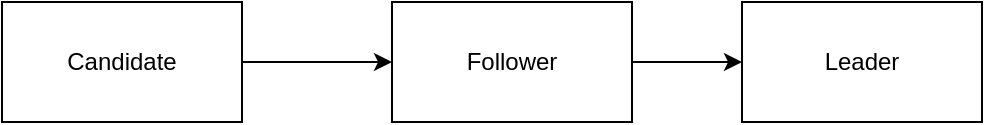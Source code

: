 <mxfile version="18.2.1" type="device" pages="4"><diagram id="-EljjrVjjsb6gMO-pp7q" name="Time"><mxGraphModel dx="2306" dy="1154" grid="1" gridSize="10" guides="1" tooltips="1" connect="1" arrows="1" fold="1" page="1" pageScale="1" pageWidth="850" pageHeight="1100" math="0" shadow="0"><root><mxCell id="0"/><mxCell id="1" parent="0"/><mxCell id="kxuMOD8fjSY1OMPuEoY4-4" style="edgeStyle=orthogonalEdgeStyle;rounded=0;orthogonalLoop=1;jettySize=auto;html=1;exitX=1;exitY=0.5;exitDx=0;exitDy=0;entryX=0;entryY=0.5;entryDx=0;entryDy=0;" parent="1" source="kxuMOD8fjSY1OMPuEoY4-1" target="kxuMOD8fjSY1OMPuEoY4-2" edge="1"><mxGeometry relative="1" as="geometry"/></mxCell><mxCell id="kxuMOD8fjSY1OMPuEoY4-1" value="Candidate" style="rounded=0;whiteSpace=wrap;html=1;" parent="1" vertex="1"><mxGeometry x="170" y="350" width="120" height="60" as="geometry"/></mxCell><mxCell id="kxuMOD8fjSY1OMPuEoY4-5" style="edgeStyle=orthogonalEdgeStyle;rounded=0;orthogonalLoop=1;jettySize=auto;html=1;exitX=1;exitY=0.5;exitDx=0;exitDy=0;entryX=0;entryY=0.5;entryDx=0;entryDy=0;" parent="1" source="kxuMOD8fjSY1OMPuEoY4-2" target="kxuMOD8fjSY1OMPuEoY4-3" edge="1"><mxGeometry relative="1" as="geometry"/></mxCell><mxCell id="kxuMOD8fjSY1OMPuEoY4-2" value="Follower" style="rounded=0;whiteSpace=wrap;html=1;" parent="1" vertex="1"><mxGeometry x="365" y="350" width="120" height="60" as="geometry"/></mxCell><mxCell id="kxuMOD8fjSY1OMPuEoY4-3" value="Leader" style="rounded=0;whiteSpace=wrap;html=1;" parent="1" vertex="1"><mxGeometry x="540" y="350" width="120" height="60" as="geometry"/></mxCell></root></mxGraphModel></diagram><diagram id="PuVZK-b6790k41C4rchN" name="Asgardian Messages"><mxGraphModel dx="2306" dy="1154" grid="1" gridSize="10" guides="1" tooltips="1" connect="1" arrows="1" fold="1" page="1" pageScale="1" pageWidth="850" pageHeight="1100" math="0" shadow="0"><root><mxCell id="PjA0IUKO8Hg26RIbrDj6-0"/><mxCell id="PjA0IUKO8Hg26RIbrDj6-1" parent="PjA0IUKO8Hg26RIbrDj6-0"/><mxCell id="PjA0IUKO8Hg26RIbrDj6-2" value="Rebellion Request" style="rounded=0;whiteSpace=wrap;html=1;" parent="PjA0IUKO8Hg26RIbrDj6-1" vertex="1"><mxGeometry x="80" y="330" width="120" height="60" as="geometry"/></mxCell><mxCell id="PjA0IUKO8Hg26RIbrDj6-3" value="Leader Election" style="text;html=1;strokeColor=none;fillColor=none;align=center;verticalAlign=middle;whiteSpace=wrap;rounded=0;" parent="PjA0IUKO8Hg26RIbrDj6-1" vertex="1"><mxGeometry x="110" y="270" width="60" height="30" as="geometry"/></mxCell><mxCell id="PjA0IUKO8Hg26RIbrDj6-4" value="Adding Entries" style="text;html=1;strokeColor=none;fillColor=none;align=center;verticalAlign=middle;whiteSpace=wrap;rounded=0;" parent="PjA0IUKO8Hg26RIbrDj6-1" vertex="1"><mxGeometry x="520" y="270" width="60" height="30" as="geometry"/></mxCell><mxCell id="PjA0IUKO8Hg26RIbrDj6-5" value="Timers" style="text;html=1;strokeColor=none;fillColor=none;align=center;verticalAlign=middle;whiteSpace=wrap;rounded=0;" parent="PjA0IUKO8Hg26RIbrDj6-1" vertex="1"><mxGeometry x="700" y="270" width="60" height="30" as="geometry"/></mxCell><mxCell id="PjA0IUKO8Hg26RIbrDj6-6" value="Rebellion Response" style="rounded=0;whiteSpace=wrap;html=1;" parent="PjA0IUKO8Hg26RIbrDj6-1" vertex="1"><mxGeometry x="80" y="420" width="120" height="60" as="geometry"/></mxCell><mxCell id="PjA0IUKO8Hg26RIbrDj6-7" value="Vote Request" style="rounded=0;whiteSpace=wrap;html=1;" parent="PjA0IUKO8Hg26RIbrDj6-1" vertex="1"><mxGeometry x="80" y="510" width="120" height="60" as="geometry"/></mxCell><mxCell id="PjA0IUKO8Hg26RIbrDj6-8" value="Vote Response" style="rounded=0;whiteSpace=wrap;html=1;" parent="PjA0IUKO8Hg26RIbrDj6-1" vertex="1"><mxGeometry x="80" y="600" width="120" height="60" as="geometry"/></mxCell><mxCell id="PjA0IUKO8Hg26RIbrDj6-9" value="Leader Heartbeat" style="rounded=0;whiteSpace=wrap;html=1;" parent="PjA0IUKO8Hg26RIbrDj6-1" vertex="1"><mxGeometry x="80" y="690" width="120" height="60" as="geometry"/></mxCell><mxCell id="PjA0IUKO8Hg26RIbrDj6-10" value="Add Entry" style="rounded=0;whiteSpace=wrap;html=1;" parent="PjA0IUKO8Hg26RIbrDj6-1" vertex="1"><mxGeometry x="490" y="330" width="120" height="60" as="geometry"/></mxCell><mxCell id="PjA0IUKO8Hg26RIbrDj6-11" value="Follower Update" style="rounded=0;whiteSpace=wrap;html=1;" parent="PjA0IUKO8Hg26RIbrDj6-1" vertex="1"><mxGeometry x="490" y="420" width="120" height="60" as="geometry"/></mxCell><mxCell id="PjA0IUKO8Hg26RIbrDj6-12" value="Asgard Election Timer" style="rounded=0;whiteSpace=wrap;html=1;" parent="PjA0IUKO8Hg26RIbrDj6-1" vertex="1"><mxGeometry x="670" y="330" width="120" height="60" as="geometry"/></mxCell><mxCell id="PjA0IUKO8Hg26RIbrDj6-13" value="Asgard Message Timer" style="rounded=0;whiteSpace=wrap;html=1;" parent="PjA0IUKO8Hg26RIbrDj6-1" vertex="1"><mxGeometry x="670" y="420" width="120" height="60" as="geometry"/></mxCell><mxCell id="x4Rn0ksFVghHgzXl8Swo-0" value="Leader Initialization" style="text;html=1;strokeColor=none;fillColor=none;align=center;verticalAlign=middle;whiteSpace=wrap;rounded=0;" parent="PjA0IUKO8Hg26RIbrDj6-1" vertex="1"><mxGeometry x="335" y="270" width="60" height="30" as="geometry"/></mxCell><mxCell id="x4Rn0ksFVghHgzXl8Swo-1" value="Leader Sync" style="rounded=0;whiteSpace=wrap;html=1;" parent="PjA0IUKO8Hg26RIbrDj6-1" vertex="1"><mxGeometry x="305" y="330" width="120" height="60" as="geometry"/></mxCell><mxCell id="x4Rn0ksFVghHgzXl8Swo-2" value="Follower Initialization Complete" style="rounded=0;whiteSpace=wrap;html=1;" parent="PjA0IUKO8Hg26RIbrDj6-1" vertex="1"><mxGeometry x="305" y="420" width="120" height="60" as="geometry"/></mxCell></root></mxGraphModel></diagram><diagram id="QN0zrJQ4BGtow5AKQThw" name="Decision Tree"><mxGraphModel dx="4006" dy="1154" grid="1" gridSize="10" guides="1" tooltips="1" connect="1" arrows="1" fold="1" page="1" pageScale="1" pageWidth="850" pageHeight="1100" math="0" shadow="0"><root><mxCell id="X7Bj5Z_mDDY27aZCwp79-0"/><mxCell id="X7Bj5Z_mDDY27aZCwp79-1" parent="X7Bj5Z_mDDY27aZCwp79-0"/><mxCell id="X7Bj5Z_mDDY27aZCwp79-6" style="edgeStyle=orthogonalEdgeStyle;rounded=0;orthogonalLoop=1;jettySize=auto;html=1;exitX=0.5;exitY=1;exitDx=0;exitDy=0;" parent="X7Bj5Z_mDDY27aZCwp79-1" source="X7Bj5Z_mDDY27aZCwp79-2" target="X7Bj5Z_mDDY27aZCwp79-5" edge="1"><mxGeometry relative="1" as="geometry"/></mxCell><mxCell id="X7Bj5Z_mDDY27aZCwp79-7" style="edgeStyle=orthogonalEdgeStyle;rounded=0;orthogonalLoop=1;jettySize=auto;html=1;exitX=0.5;exitY=1;exitDx=0;exitDy=0;" parent="X7Bj5Z_mDDY27aZCwp79-1" source="X7Bj5Z_mDDY27aZCwp79-2" target="X7Bj5Z_mDDY27aZCwp79-4" edge="1"><mxGeometry relative="1" as="geometry"/></mxCell><mxCell id="X7Bj5Z_mDDY27aZCwp79-8" style="edgeStyle=orthogonalEdgeStyle;rounded=0;orthogonalLoop=1;jettySize=auto;html=1;exitX=0.5;exitY=1;exitDx=0;exitDy=0;entryX=0.5;entryY=0;entryDx=0;entryDy=0;" parent="X7Bj5Z_mDDY27aZCwp79-1" source="X7Bj5Z_mDDY27aZCwp79-2" target="X7Bj5Z_mDDY27aZCwp79-3" edge="1"><mxGeometry relative="1" as="geometry"/></mxCell><mxCell id="X7Bj5Z_mDDY27aZCwp79-2" value="Asgardian Message" style="rounded=0;whiteSpace=wrap;html=1;" parent="X7Bj5Z_mDDY27aZCwp79-1" vertex="1"><mxGeometry x="330" y="180" width="120" height="60" as="geometry"/></mxCell><mxCell id="X7Bj5Z_mDDY27aZCwp79-12" style="edgeStyle=orthogonalEdgeStyle;rounded=0;orthogonalLoop=1;jettySize=auto;html=1;exitX=0.5;exitY=1;exitDx=0;exitDy=0;" parent="X7Bj5Z_mDDY27aZCwp79-1" source="X7Bj5Z_mDDY27aZCwp79-3" target="X7Bj5Z_mDDY27aZCwp79-11" edge="1"><mxGeometry relative="1" as="geometry"/></mxCell><mxCell id="X7Bj5Z_mDDY27aZCwp79-3" value="Higher Term" style="rounded=0;whiteSpace=wrap;html=1;" parent="X7Bj5Z_mDDY27aZCwp79-1" vertex="1"><mxGeometry x="110" y="310" width="120" height="60" as="geometry"/></mxCell><mxCell id="X7Bj5Z_mDDY27aZCwp79-16" style="edgeStyle=orthogonalEdgeStyle;rounded=0;orthogonalLoop=1;jettySize=auto;html=1;exitX=0.5;exitY=1;exitDx=0;exitDy=0;" parent="X7Bj5Z_mDDY27aZCwp79-1" source="X7Bj5Z_mDDY27aZCwp79-4" target="X7Bj5Z_mDDY27aZCwp79-15" edge="1"><mxGeometry relative="1" as="geometry"/></mxCell><mxCell id="X7Bj5Z_mDDY27aZCwp79-4" value="Same Term" style="rounded=0;whiteSpace=wrap;html=1;" parent="X7Bj5Z_mDDY27aZCwp79-1" vertex="1"><mxGeometry x="330" y="310" width="120" height="60" as="geometry"/></mxCell><mxCell id="X7Bj5Z_mDDY27aZCwp79-10" style="edgeStyle=orthogonalEdgeStyle;rounded=0;orthogonalLoop=1;jettySize=auto;html=1;exitX=0.5;exitY=1;exitDx=0;exitDy=0;" parent="X7Bj5Z_mDDY27aZCwp79-1" source="X7Bj5Z_mDDY27aZCwp79-5" target="X7Bj5Z_mDDY27aZCwp79-9" edge="1"><mxGeometry relative="1" as="geometry"/></mxCell><mxCell id="X7Bj5Z_mDDY27aZCwp79-5" value="Lower Term" style="rounded=0;whiteSpace=wrap;html=1;" parent="X7Bj5Z_mDDY27aZCwp79-1" vertex="1"><mxGeometry x="540" y="310" width="120" height="60" as="geometry"/></mxCell><mxCell id="X7Bj5Z_mDDY27aZCwp79-9" value="Ignore Message" style="rounded=0;whiteSpace=wrap;html=1;" parent="X7Bj5Z_mDDY27aZCwp79-1" vertex="1"><mxGeometry x="540" y="430" width="120" height="60" as="geometry"/></mxCell><mxCell id="X7Bj5Z_mDDY27aZCwp79-14" style="edgeStyle=orthogonalEdgeStyle;rounded=0;orthogonalLoop=1;jettySize=auto;html=1;exitX=0.5;exitY=1;exitDx=0;exitDy=0;entryX=0.5;entryY=0;entryDx=0;entryDy=0;" parent="X7Bj5Z_mDDY27aZCwp79-1" source="X7Bj5Z_mDDY27aZCwp79-11" target="X7Bj5Z_mDDY27aZCwp79-13" edge="1"><mxGeometry relative="1" as="geometry"/></mxCell><mxCell id="X7Bj5Z_mDDY27aZCwp79-11" value="Increment Term and Convert to Candidate" style="rounded=0;whiteSpace=wrap;html=1;" parent="X7Bj5Z_mDDY27aZCwp79-1" vertex="1"><mxGeometry x="110" y="430" width="120" height="60" as="geometry"/></mxCell><mxCell id="X7Bj5Z_mDDY27aZCwp79-13" value="Re-execute Message" style="rounded=0;whiteSpace=wrap;html=1;" parent="X7Bj5Z_mDDY27aZCwp79-1" vertex="1"><mxGeometry x="110" y="540" width="120" height="60" as="geometry"/></mxCell><mxCell id="X7Bj5Z_mDDY27aZCwp79-21" style="edgeStyle=orthogonalEdgeStyle;rounded=0;orthogonalLoop=1;jettySize=auto;html=1;exitX=0.5;exitY=1;exitDx=0;exitDy=0;" parent="X7Bj5Z_mDDY27aZCwp79-1" source="X7Bj5Z_mDDY27aZCwp79-15" target="X7Bj5Z_mDDY27aZCwp79-17" edge="1"><mxGeometry relative="1" as="geometry"/></mxCell><mxCell id="X7Bj5Z_mDDY27aZCwp79-22" style="edgeStyle=orthogonalEdgeStyle;rounded=0;orthogonalLoop=1;jettySize=auto;html=1;exitX=0.5;exitY=1;exitDx=0;exitDy=0;entryX=0.5;entryY=0;entryDx=0;entryDy=0;" parent="X7Bj5Z_mDDY27aZCwp79-1" source="X7Bj5Z_mDDY27aZCwp79-15" target="X7Bj5Z_mDDY27aZCwp79-18" edge="1"><mxGeometry relative="1" as="geometry"/></mxCell><mxCell id="X7Bj5Z_mDDY27aZCwp79-23" style="edgeStyle=orthogonalEdgeStyle;rounded=0;orthogonalLoop=1;jettySize=auto;html=1;exitX=0.5;exitY=1;exitDx=0;exitDy=0;" parent="X7Bj5Z_mDDY27aZCwp79-1" source="X7Bj5Z_mDDY27aZCwp79-15" target="X7Bj5Z_mDDY27aZCwp79-19" edge="1"><mxGeometry relative="1" as="geometry"/></mxCell><mxCell id="X7Bj5Z_mDDY27aZCwp79-15" value="Asgardian State?" style="rhombus;whiteSpace=wrap;html=1;" parent="X7Bj5Z_mDDY27aZCwp79-1" vertex="1"><mxGeometry x="350" y="650" width="80" height="80" as="geometry"/></mxCell><mxCell id="X7Bj5Z_mDDY27aZCwp79-17" value="Leader" style="rounded=0;whiteSpace=wrap;html=1;" parent="X7Bj5Z_mDDY27aZCwp79-1" vertex="1"><mxGeometry x="-1040" y="830" width="120" height="60" as="geometry"/></mxCell><mxCell id="X7Bj5Z_mDDY27aZCwp79-18" value="Follower" style="rounded=0;whiteSpace=wrap;html=1;" parent="X7Bj5Z_mDDY27aZCwp79-1" vertex="1"><mxGeometry x="330" y="830" width="120" height="60" as="geometry"/></mxCell><mxCell id="X7Bj5Z_mDDY27aZCwp79-19" value="Candidate" style="rounded=0;whiteSpace=wrap;html=1;" parent="X7Bj5Z_mDDY27aZCwp79-1" vertex="1"><mxGeometry x="1797.5" y="820" width="120" height="60" as="geometry"/></mxCell><mxCell id="Q1lcdZBp23ASRTHr91q_-10" value="" style="group" parent="X7Bj5Z_mDDY27aZCwp79-1" vertex="1" connectable="0"><mxGeometry x="-1380" y="930" width="1010" height="50" as="geometry"/></mxCell><mxCell id="Q1lcdZBp23ASRTHr91q_-0" value="Rebellion Request" style="rounded=0;whiteSpace=wrap;html=1;" parent="Q1lcdZBp23ASRTHr91q_-10" vertex="1"><mxGeometry x="449.766" width="94.688" height="50" as="geometry"/></mxCell><mxCell id="Q1lcdZBp23ASRTHr91q_-1" value="Rebellion Response" style="rounded=0;whiteSpace=wrap;html=1;" parent="Q1lcdZBp23ASRTHr91q_-10" vertex="1"><mxGeometry x="339.297" width="94.688" height="50" as="geometry"/></mxCell><mxCell id="Q1lcdZBp23ASRTHr91q_-2" value="Vote Request" style="rounded=0;whiteSpace=wrap;html=1;" parent="Q1lcdZBp23ASRTHr91q_-10" vertex="1"><mxGeometry x="228.828" width="94.688" height="50" as="geometry"/></mxCell><mxCell id="Q1lcdZBp23ASRTHr91q_-3" value="Vote Response" style="rounded=0;whiteSpace=wrap;html=1;" parent="Q1lcdZBp23ASRTHr91q_-10" vertex="1"><mxGeometry x="114.414" width="94.688" height="50" as="geometry"/></mxCell><mxCell id="Q1lcdZBp23ASRTHr91q_-4" value="Leader Heartbeat" style="rounded=0;whiteSpace=wrap;html=1;" parent="Q1lcdZBp23ASRTHr91q_-10" vertex="1"><mxGeometry width="94.688" height="50" as="geometry"/></mxCell><mxCell id="Q1lcdZBp23ASRTHr91q_-5" value="Add Entry" style="rounded=0;whiteSpace=wrap;html=1;" parent="Q1lcdZBp23ASRTHr91q_-10" vertex="1"><mxGeometry x="678.594" width="94.688" height="50" as="geometry"/></mxCell><mxCell id="Q1lcdZBp23ASRTHr91q_-6" value="Follower Update" style="rounded=0;whiteSpace=wrap;html=1;" parent="Q1lcdZBp23ASRTHr91q_-10" vertex="1"><mxGeometry x="568.125" width="94.688" height="50" as="geometry"/></mxCell><mxCell id="Q1lcdZBp23ASRTHr91q_-7" value="Asgard Election Timer" style="rounded=0;whiteSpace=wrap;html=1;" parent="Q1lcdZBp23ASRTHr91q_-10" vertex="1"><mxGeometry x="915.312" width="94.688" height="50" as="geometry"/></mxCell><mxCell id="Q1lcdZBp23ASRTHr91q_-8" value="Asgard Message Timer" style="rounded=0;whiteSpace=wrap;html=1;" parent="Q1lcdZBp23ASRTHr91q_-10" vertex="1"><mxGeometry x="796.953" width="94.688" height="50" as="geometry"/></mxCell><mxCell id="Q1lcdZBp23ASRTHr91q_-11" value="" style="group" parent="X7Bj5Z_mDDY27aZCwp79-1" vertex="1" connectable="0"><mxGeometry x="-10" y="930" width="1010" height="50" as="geometry"/></mxCell><mxCell id="Q1lcdZBp23ASRTHr91q_-12" value="Rebellion Request" style="rounded=0;whiteSpace=wrap;html=1;" parent="Q1lcdZBp23ASRTHr91q_-11" vertex="1"><mxGeometry x="449.766" width="94.688" height="50" as="geometry"/></mxCell><mxCell id="Q1lcdZBp23ASRTHr91q_-13" value="Rebellion Response" style="rounded=0;whiteSpace=wrap;html=1;" parent="Q1lcdZBp23ASRTHr91q_-11" vertex="1"><mxGeometry x="339.297" width="94.688" height="50" as="geometry"/></mxCell><mxCell id="Q1lcdZBp23ASRTHr91q_-14" value="Vote Request" style="rounded=0;whiteSpace=wrap;html=1;" parent="Q1lcdZBp23ASRTHr91q_-11" vertex="1"><mxGeometry x="228.828" width="94.688" height="50" as="geometry"/></mxCell><mxCell id="Q1lcdZBp23ASRTHr91q_-15" value="Vote Response" style="rounded=0;whiteSpace=wrap;html=1;" parent="Q1lcdZBp23ASRTHr91q_-11" vertex="1"><mxGeometry x="114.414" width="94.688" height="50" as="geometry"/></mxCell><mxCell id="Q1lcdZBp23ASRTHr91q_-16" value="Leader Heartbeat" style="rounded=0;whiteSpace=wrap;html=1;" parent="Q1lcdZBp23ASRTHr91q_-11" vertex="1"><mxGeometry width="94.688" height="50" as="geometry"/></mxCell><mxCell id="Q1lcdZBp23ASRTHr91q_-17" value="Add Entry" style="rounded=0;whiteSpace=wrap;html=1;" parent="Q1lcdZBp23ASRTHr91q_-11" vertex="1"><mxGeometry x="678.594" width="94.688" height="50" as="geometry"/></mxCell><mxCell id="Q1lcdZBp23ASRTHr91q_-18" value="Follower Update" style="rounded=0;whiteSpace=wrap;html=1;" parent="Q1lcdZBp23ASRTHr91q_-11" vertex="1"><mxGeometry x="568.125" width="94.688" height="50" as="geometry"/></mxCell><mxCell id="Q1lcdZBp23ASRTHr91q_-19" value="Asgard Election Timer" style="rounded=0;whiteSpace=wrap;html=1;" parent="Q1lcdZBp23ASRTHr91q_-11" vertex="1"><mxGeometry x="915.312" width="94.688" height="50" as="geometry"/></mxCell><mxCell id="Q1lcdZBp23ASRTHr91q_-20" value="Asgard Message Timer" style="rounded=0;whiteSpace=wrap;html=1;" parent="Q1lcdZBp23ASRTHr91q_-11" vertex="1"><mxGeometry x="796.953" width="94.688" height="50" as="geometry"/></mxCell><mxCell id="Q1lcdZBp23ASRTHr91q_-21" value="" style="group" parent="X7Bj5Z_mDDY27aZCwp79-1" vertex="1" connectable="0"><mxGeometry x="1367.5" y="930" width="1010" height="50" as="geometry"/></mxCell><mxCell id="Q1lcdZBp23ASRTHr91q_-22" value="Rebellion Request" style="rounded=0;whiteSpace=wrap;html=1;" parent="Q1lcdZBp23ASRTHr91q_-21" vertex="1"><mxGeometry x="449.766" width="94.688" height="50" as="geometry"/></mxCell><mxCell id="Q1lcdZBp23ASRTHr91q_-23" value="Rebellion Response" style="rounded=0;whiteSpace=wrap;html=1;" parent="Q1lcdZBp23ASRTHr91q_-21" vertex="1"><mxGeometry x="339.297" width="94.688" height="50" as="geometry"/></mxCell><mxCell id="Q1lcdZBp23ASRTHr91q_-24" value="Vote Request" style="rounded=0;whiteSpace=wrap;html=1;" parent="Q1lcdZBp23ASRTHr91q_-21" vertex="1"><mxGeometry x="228.828" width="94.688" height="50" as="geometry"/></mxCell><mxCell id="Q1lcdZBp23ASRTHr91q_-25" value="Vote Response" style="rounded=0;whiteSpace=wrap;html=1;" parent="Q1lcdZBp23ASRTHr91q_-21" vertex="1"><mxGeometry x="114.414" width="94.688" height="50" as="geometry"/></mxCell><mxCell id="Q1lcdZBp23ASRTHr91q_-26" value="Leader Heartbeat" style="rounded=0;whiteSpace=wrap;html=1;" parent="Q1lcdZBp23ASRTHr91q_-21" vertex="1"><mxGeometry width="94.688" height="50" as="geometry"/></mxCell><mxCell id="Q1lcdZBp23ASRTHr91q_-27" value="Add Entry" style="rounded=0;whiteSpace=wrap;html=1;" parent="Q1lcdZBp23ASRTHr91q_-21" vertex="1"><mxGeometry x="678.594" width="94.688" height="50" as="geometry"/></mxCell><mxCell id="Q1lcdZBp23ASRTHr91q_-28" value="Follower Update" style="rounded=0;whiteSpace=wrap;html=1;" parent="Q1lcdZBp23ASRTHr91q_-21" vertex="1"><mxGeometry x="568.125" width="94.688" height="50" as="geometry"/></mxCell><mxCell id="Q1lcdZBp23ASRTHr91q_-29" value="Asgard Election Timer" style="rounded=0;whiteSpace=wrap;html=1;" parent="Q1lcdZBp23ASRTHr91q_-21" vertex="1"><mxGeometry x="915.312" width="94.688" height="50" as="geometry"/></mxCell><mxCell id="Q1lcdZBp23ASRTHr91q_-30" value="Asgard Message Timer" style="rounded=0;whiteSpace=wrap;html=1;" parent="Q1lcdZBp23ASRTHr91q_-21" vertex="1"><mxGeometry x="796.953" width="94.688" height="50" as="geometry"/></mxCell><mxCell id="Q1lcdZBp23ASRTHr91q_-31" style="edgeStyle=orthogonalEdgeStyle;rounded=0;orthogonalLoop=1;jettySize=auto;html=1;exitX=0.5;exitY=1;exitDx=0;exitDy=0;" parent="X7Bj5Z_mDDY27aZCwp79-1" source="Q1lcdZBp23ASRTHr91q_-4" edge="1"><mxGeometry relative="1" as="geometry"><mxPoint x="-1333" y="1030" as="targetPoint"/></mxGeometry></mxCell><mxCell id="Q1lcdZBp23ASRTHr91q_-43" value="Unreachable" style="rounded=0;whiteSpace=wrap;html=1;" parent="X7Bj5Z_mDDY27aZCwp79-1" vertex="1"><mxGeometry x="-1380" y="1030" width="95" height="50" as="geometry"/></mxCell><mxCell id="Q1lcdZBp23ASRTHr91q_-44" value="Ignore" style="rounded=0;whiteSpace=wrap;html=1;" parent="X7Bj5Z_mDDY27aZCwp79-1" vertex="1"><mxGeometry x="-1265.9" y="1110" width="95" height="50" as="geometry"/></mxCell><mxCell id="Q1lcdZBp23ASRTHr91q_-45" style="edgeStyle=orthogonalEdgeStyle;rounded=0;orthogonalLoop=1;jettySize=auto;html=1;exitX=0.5;exitY=1;exitDx=0;exitDy=0;" parent="X7Bj5Z_mDDY27aZCwp79-1" source="Q1lcdZBp23ASRTHr91q_-3" target="Q1lcdZBp23ASRTHr91q_-44" edge="1"><mxGeometry relative="1" as="geometry"/></mxCell><mxCell id="Q1lcdZBp23ASRTHr91q_-46" value="Ignore" style="rounded=0;whiteSpace=wrap;html=1;" parent="X7Bj5Z_mDDY27aZCwp79-1" vertex="1"><mxGeometry x="-1151.17" y="1030" width="95" height="50" as="geometry"/></mxCell><mxCell id="Q1lcdZBp23ASRTHr91q_-47" style="edgeStyle=orthogonalEdgeStyle;rounded=0;orthogonalLoop=1;jettySize=auto;html=1;exitX=0.5;exitY=1;exitDx=0;exitDy=0;entryX=0.5;entryY=0;entryDx=0;entryDy=0;" parent="X7Bj5Z_mDDY27aZCwp79-1" source="Q1lcdZBp23ASRTHr91q_-2" target="Q1lcdZBp23ASRTHr91q_-46" edge="1"><mxGeometry relative="1" as="geometry"/></mxCell><mxCell id="Q1lcdZBp23ASRTHr91q_-48" value="Unreachable" style="rounded=0;whiteSpace=wrap;html=1;" parent="X7Bj5Z_mDDY27aZCwp79-1" vertex="1"><mxGeometry x="-1040" y="1110" width="95" height="50" as="geometry"/></mxCell><mxCell id="Q1lcdZBp23ASRTHr91q_-49" style="edgeStyle=orthogonalEdgeStyle;rounded=0;orthogonalLoop=1;jettySize=auto;html=1;exitX=0.5;exitY=1;exitDx=0;exitDy=0;entryX=0.5;entryY=0;entryDx=0;entryDy=0;" parent="X7Bj5Z_mDDY27aZCwp79-1" source="Q1lcdZBp23ASRTHr91q_-1" target="Q1lcdZBp23ASRTHr91q_-48" edge="1"><mxGeometry relative="1" as="geometry"/></mxCell><mxCell id="Q1lcdZBp23ASRTHr91q_-50" value="Ignore" style="rounded=0;whiteSpace=wrap;html=1;" parent="X7Bj5Z_mDDY27aZCwp79-1" vertex="1"><mxGeometry x="-930.5" y="1030" width="95" height="50" as="geometry"/></mxCell><mxCell id="Q1lcdZBp23ASRTHr91q_-52" style="edgeStyle=orthogonalEdgeStyle;rounded=0;orthogonalLoop=1;jettySize=auto;html=1;exitX=0.5;exitY=1;exitDx=0;exitDy=0;entryX=0.5;entryY=0;entryDx=0;entryDy=0;" parent="X7Bj5Z_mDDY27aZCwp79-1" source="Q1lcdZBp23ASRTHr91q_-0" target="Q1lcdZBp23ASRTHr91q_-50" edge="1"><mxGeometry relative="1" as="geometry"/></mxCell><mxCell id="BJU5s6ATSfSQMWi45xHE-1" style="edgeStyle=orthogonalEdgeStyle;rounded=0;orthogonalLoop=1;jettySize=auto;html=1;exitX=0.5;exitY=1;exitDx=0;exitDy=0;entryX=0.5;entryY=0;entryDx=0;entryDy=0;" parent="X7Bj5Z_mDDY27aZCwp79-1" source="4BYNQ05kcasitBDfJmuJ-0" target="BJU5s6ATSfSQMWi45xHE-0" edge="1"><mxGeometry relative="1" as="geometry"/></mxCell><mxCell id="4BYNQ05kcasitBDfJmuJ-0" value="Update latest log index for follower" style="rounded=0;whiteSpace=wrap;html=1;" parent="X7Bj5Z_mDDY27aZCwp79-1" vertex="1"><mxGeometry x="-812.19" y="1110" width="95" height="50" as="geometry"/></mxCell><mxCell id="4BYNQ05kcasitBDfJmuJ-1" style="edgeStyle=orthogonalEdgeStyle;rounded=0;orthogonalLoop=1;jettySize=auto;html=1;exitX=0.5;exitY=1;exitDx=0;exitDy=0;" parent="X7Bj5Z_mDDY27aZCwp79-1" source="Q1lcdZBp23ASRTHr91q_-6" target="4BYNQ05kcasitBDfJmuJ-0" edge="1"><mxGeometry relative="1" as="geometry"/></mxCell><mxCell id="4BYNQ05kcasitBDfJmuJ-2" value="Unreachable" style="rounded=0;whiteSpace=wrap;html=1;" parent="X7Bj5Z_mDDY27aZCwp79-1" vertex="1"><mxGeometry x="-702" y="1030" width="95" height="50" as="geometry"/></mxCell><mxCell id="4BYNQ05kcasitBDfJmuJ-4" style="edgeStyle=orthogonalEdgeStyle;rounded=0;orthogonalLoop=1;jettySize=auto;html=1;exitX=0.5;exitY=1;exitDx=0;exitDy=0;entryX=0.5;entryY=0;entryDx=0;entryDy=0;" parent="X7Bj5Z_mDDY27aZCwp79-1" source="Q1lcdZBp23ASRTHr91q_-5" target="4BYNQ05kcasitBDfJmuJ-2" edge="1"><mxGeometry relative="1" as="geometry"/></mxCell><mxCell id="4BYNQ05kcasitBDfJmuJ-8" style="edgeStyle=orthogonalEdgeStyle;rounded=0;orthogonalLoop=1;jettySize=auto;html=1;exitX=0.5;exitY=1;exitDx=0;exitDy=0;" parent="X7Bj5Z_mDDY27aZCwp79-1" source="4BYNQ05kcasitBDfJmuJ-5" target="4BYNQ05kcasitBDfJmuJ-7" edge="1"><mxGeometry relative="1" as="geometry"/></mxCell><mxCell id="4BYNQ05kcasitBDfJmuJ-5" value="Loop through uncommitted messages" style="rounded=0;whiteSpace=wrap;html=1;" parent="X7Bj5Z_mDDY27aZCwp79-1" vertex="1"><mxGeometry x="-583" y="1110" width="95" height="50" as="geometry"/></mxCell><mxCell id="4BYNQ05kcasitBDfJmuJ-6" style="edgeStyle=orthogonalEdgeStyle;rounded=0;orthogonalLoop=1;jettySize=auto;html=1;exitX=0.5;exitY=1;exitDx=0;exitDy=0;" parent="X7Bj5Z_mDDY27aZCwp79-1" source="Q1lcdZBp23ASRTHr91q_-8" target="4BYNQ05kcasitBDfJmuJ-5" edge="1"><mxGeometry relative="1" as="geometry"/></mxCell><mxCell id="4BYNQ05kcasitBDfJmuJ-10" style="edgeStyle=orthogonalEdgeStyle;rounded=0;orthogonalLoop=1;jettySize=auto;html=1;exitX=0.5;exitY=1;exitDx=0;exitDy=0;entryX=0.5;entryY=0;entryDx=0;entryDy=0;" parent="X7Bj5Z_mDDY27aZCwp79-1" source="4BYNQ05kcasitBDfJmuJ-7" target="4BYNQ05kcasitBDfJmuJ-9" edge="1"><mxGeometry relative="1" as="geometry"/></mxCell><mxCell id="4BYNQ05kcasitBDfJmuJ-7" value="For each message, if last send time less than minimum msg retry time, resend msg to follower" style="rounded=0;whiteSpace=wrap;html=1;" parent="X7Bj5Z_mDDY27aZCwp79-1" vertex="1"><mxGeometry x="-596" y="1210" width="120" height="90" as="geometry"/></mxCell><mxCell id="4BYNQ05kcasitBDfJmuJ-9" value="Send heartbeat to all followers" style="rounded=0;whiteSpace=wrap;html=1;" parent="X7Bj5Z_mDDY27aZCwp79-1" vertex="1"><mxGeometry x="-596" y="1340" width="120" height="60" as="geometry"/></mxCell><mxCell id="4BYNQ05kcasitBDfJmuJ-11" value="Ignore" style="rounded=0;whiteSpace=wrap;html=1;" parent="X7Bj5Z_mDDY27aZCwp79-1" vertex="1"><mxGeometry x="-464.69" y="1030" width="95" height="50" as="geometry"/></mxCell><mxCell id="4BYNQ05kcasitBDfJmuJ-12" style="edgeStyle=orthogonalEdgeStyle;rounded=0;orthogonalLoop=1;jettySize=auto;html=1;exitX=0.5;exitY=1;exitDx=0;exitDy=0;entryX=0.5;entryY=0;entryDx=0;entryDy=0;" parent="X7Bj5Z_mDDY27aZCwp79-1" source="Q1lcdZBp23ASRTHr91q_-7" target="4BYNQ05kcasitBDfJmuJ-11" edge="1"><mxGeometry relative="1" as="geometry"/></mxCell><mxCell id="4BYNQ05kcasitBDfJmuJ-13" value="Update leader timeout" style="rounded=0;whiteSpace=wrap;html=1;" parent="X7Bj5Z_mDDY27aZCwp79-1" vertex="1"><mxGeometry x="-10" y="1030" width="95" height="50" as="geometry"/></mxCell><mxCell id="4BYNQ05kcasitBDfJmuJ-14" style="edgeStyle=orthogonalEdgeStyle;rounded=0;orthogonalLoop=1;jettySize=auto;html=1;exitX=0.5;exitY=1;exitDx=0;exitDy=0;entryX=0.5;entryY=0;entryDx=0;entryDy=0;" parent="X7Bj5Z_mDDY27aZCwp79-1" source="Q1lcdZBp23ASRTHr91q_-16" target="4BYNQ05kcasitBDfJmuJ-13" edge="1"><mxGeometry relative="1" as="geometry"/></mxCell><mxCell id="4BYNQ05kcasitBDfJmuJ-15" value="Unreachable" style="rounded=0;whiteSpace=wrap;html=1;" parent="X7Bj5Z_mDDY27aZCwp79-1" vertex="1"><mxGeometry x="105" y="1110" width="95" height="50" as="geometry"/></mxCell><mxCell id="4BYNQ05kcasitBDfJmuJ-16" style="edgeStyle=orthogonalEdgeStyle;rounded=0;orthogonalLoop=1;jettySize=auto;html=1;exitX=0.5;exitY=1;exitDx=0;exitDy=0;" parent="X7Bj5Z_mDDY27aZCwp79-1" source="Q1lcdZBp23ASRTHr91q_-15" target="4BYNQ05kcasitBDfJmuJ-15" edge="1"><mxGeometry relative="1" as="geometry"/></mxCell><mxCell id="4BYNQ05kcasitBDfJmuJ-17" value="If already voted for same candidate repeat response" style="rounded=0;whiteSpace=wrap;html=1;" parent="X7Bj5Z_mDDY27aZCwp79-1" vertex="1"><mxGeometry x="218.5" y="1030" width="95" height="70" as="geometry"/></mxCell><mxCell id="4BYNQ05kcasitBDfJmuJ-18" style="edgeStyle=orthogonalEdgeStyle;rounded=0;orthogonalLoop=1;jettySize=auto;html=1;exitX=0.5;exitY=1;exitDx=0;exitDy=0;entryX=0.5;entryY=0;entryDx=0;entryDy=0;" parent="X7Bj5Z_mDDY27aZCwp79-1" source="Q1lcdZBp23ASRTHr91q_-14" target="4BYNQ05kcasitBDfJmuJ-17" edge="1"><mxGeometry relative="1" as="geometry"/></mxCell><mxCell id="4BYNQ05kcasitBDfJmuJ-20" style="edgeStyle=orthogonalEdgeStyle;rounded=0;orthogonalLoop=1;jettySize=auto;html=1;exitX=0.5;exitY=1;exitDx=0;exitDy=0;" parent="X7Bj5Z_mDDY27aZCwp79-1" source="Q1lcdZBp23ASRTHr91q_-13" edge="1"><mxGeometry relative="1" as="geometry"><mxPoint x="377.5" y="1110" as="targetPoint"/></mxGeometry></mxCell><mxCell id="4BYNQ05kcasitBDfJmuJ-22" style="edgeStyle=orthogonalEdgeStyle;rounded=0;orthogonalLoop=1;jettySize=auto;html=1;exitX=0.5;exitY=1;exitDx=0;exitDy=0;" parent="X7Bj5Z_mDDY27aZCwp79-1" source="4BYNQ05kcasitBDfJmuJ-21" edge="1"><mxGeometry relative="1" as="geometry"><mxPoint x="377" y="1240" as="targetPoint"/></mxGeometry></mxCell><mxCell id="4BYNQ05kcasitBDfJmuJ-31" style="edgeStyle=orthogonalEdgeStyle;rounded=0;orthogonalLoop=1;jettySize=auto;html=1;exitX=0;exitY=0.5;exitDx=0;exitDy=0;" parent="X7Bj5Z_mDDY27aZCwp79-1" source="4BYNQ05kcasitBDfJmuJ-21" target="4BYNQ05kcasitBDfJmuJ-30" edge="1"><mxGeometry relative="1" as="geometry"/></mxCell><mxCell id="4BYNQ05kcasitBDfJmuJ-21" value="Is rebel state?" style="rhombus;whiteSpace=wrap;html=1;" parent="X7Bj5Z_mDDY27aZCwp79-1" vertex="1"><mxGeometry x="337" y="1110" width="80" height="80" as="geometry"/></mxCell><mxCell id="4BYNQ05kcasitBDfJmuJ-48" style="edgeStyle=orthogonalEdgeStyle;rounded=0;orthogonalLoop=1;jettySize=auto;html=1;exitX=0;exitY=0.5;exitDx=0;exitDy=0;" parent="X7Bj5Z_mDDY27aZCwp79-1" source="4BYNQ05kcasitBDfJmuJ-23" target="4BYNQ05kcasitBDfJmuJ-45" edge="1"><mxGeometry relative="1" as="geometry"/></mxCell><mxCell id="4BYNQ05kcasitBDfJmuJ-23" value="If positive response add to no. of rebels" style="rounded=0;whiteSpace=wrap;html=1;" parent="X7Bj5Z_mDDY27aZCwp79-1" vertex="1"><mxGeometry x="320" y="1240" width="120" height="60" as="geometry"/></mxCell><mxCell id="4BYNQ05kcasitBDfJmuJ-27" style="edgeStyle=orthogonalEdgeStyle;rounded=0;orthogonalLoop=1;jettySize=auto;html=1;exitX=0.5;exitY=1;exitDx=0;exitDy=0;entryX=0.5;entryY=0;entryDx=0;entryDy=0;" parent="X7Bj5Z_mDDY27aZCwp79-1" source="4BYNQ05kcasitBDfJmuJ-24" target="4BYNQ05kcasitBDfJmuJ-26" edge="1"><mxGeometry relative="1" as="geometry"/></mxCell><mxCell id="4BYNQ05kcasitBDfJmuJ-29" style="edgeStyle=orthogonalEdgeStyle;rounded=0;orthogonalLoop=1;jettySize=auto;html=1;exitX=0;exitY=0.5;exitDx=0;exitDy=0;" parent="X7Bj5Z_mDDY27aZCwp79-1" source="4BYNQ05kcasitBDfJmuJ-24" target="4BYNQ05kcasitBDfJmuJ-28" edge="1"><mxGeometry relative="1" as="geometry"/></mxCell><mxCell id="4BYNQ05kcasitBDfJmuJ-24" value="Is rebel state?" style="rhombus;whiteSpace=wrap;html=1;" parent="X7Bj5Z_mDDY27aZCwp79-1" vertex="1"><mxGeometry x="447" y="1340" width="80" height="80" as="geometry"/></mxCell><mxCell id="4BYNQ05kcasitBDfJmuJ-25" style="edgeStyle=orthogonalEdgeStyle;rounded=0;orthogonalLoop=1;jettySize=auto;html=1;exitX=0.5;exitY=1;exitDx=0;exitDy=0;" parent="X7Bj5Z_mDDY27aZCwp79-1" source="Q1lcdZBp23ASRTHr91q_-12" target="4BYNQ05kcasitBDfJmuJ-24" edge="1"><mxGeometry relative="1" as="geometry"/></mxCell><mxCell id="4BYNQ05kcasitBDfJmuJ-26" value="Positive response" style="rounded=0;whiteSpace=wrap;html=1;" parent="X7Bj5Z_mDDY27aZCwp79-1" vertex="1"><mxGeometry x="427" y="1500" width="120" height="60" as="geometry"/></mxCell><mxCell id="4BYNQ05kcasitBDfJmuJ-28" value="Ignore" style="rounded=0;whiteSpace=wrap;html=1;" parent="X7Bj5Z_mDDY27aZCwp79-1" vertex="1"><mxGeometry x="250" y="1350" width="120" height="60" as="geometry"/></mxCell><mxCell id="4BYNQ05kcasitBDfJmuJ-30" value="Ignore" style="rounded=0;whiteSpace=wrap;html=1;" parent="X7Bj5Z_mDDY27aZCwp79-1" vertex="1"><mxGeometry x="170" y="1190" width="120" height="60" as="geometry"/></mxCell><mxCell id="4BYNQ05kcasitBDfJmuJ-32" value="Yes" style="text;html=1;strokeColor=none;fillColor=none;align=center;verticalAlign=middle;whiteSpace=wrap;rounded=0;" parent="X7Bj5Z_mDDY27aZCwp79-1" vertex="1"><mxGeometry x="360" y="1190" width="60" height="30" as="geometry"/></mxCell><mxCell id="4BYNQ05kcasitBDfJmuJ-33" value="Yes" style="text;html=1;strokeColor=none;fillColor=none;align=center;verticalAlign=middle;whiteSpace=wrap;rounded=0;" parent="X7Bj5Z_mDDY27aZCwp79-1" vertex="1"><mxGeometry x="470" y="1450" width="60" height="30" as="geometry"/></mxCell><mxCell id="4BYNQ05kcasitBDfJmuJ-34" value="No" style="text;html=1;strokeColor=none;fillColor=none;align=center;verticalAlign=middle;whiteSpace=wrap;rounded=0;" parent="X7Bj5Z_mDDY27aZCwp79-1" vertex="1"><mxGeometry x="380" y="1380" width="60" height="30" as="geometry"/></mxCell><mxCell id="4BYNQ05kcasitBDfJmuJ-35" value="No" style="text;html=1;strokeColor=none;fillColor=none;align=center;verticalAlign=middle;whiteSpace=wrap;rounded=0;" parent="X7Bj5Z_mDDY27aZCwp79-1" vertex="1"><mxGeometry x="270" y="1160" width="60" height="30" as="geometry"/></mxCell><mxCell id="4BYNQ05kcasitBDfJmuJ-36" value="Unreachable" style="rounded=0;whiteSpace=wrap;html=1;" parent="X7Bj5Z_mDDY27aZCwp79-1" vertex="1"><mxGeometry x="558" y="1030" width="95" height="50" as="geometry"/></mxCell><mxCell id="4BYNQ05kcasitBDfJmuJ-37" style="edgeStyle=orthogonalEdgeStyle;rounded=0;orthogonalLoop=1;jettySize=auto;html=1;exitX=0.5;exitY=1;exitDx=0;exitDy=0;entryX=0.5;entryY=0;entryDx=0;entryDy=0;" parent="X7Bj5Z_mDDY27aZCwp79-1" source="Q1lcdZBp23ASRTHr91q_-18" target="4BYNQ05kcasitBDfJmuJ-36" edge="1"><mxGeometry relative="1" as="geometry"/></mxCell><mxCell id="4BYNQ05kcasitBDfJmuJ-38" value="Add entry and if greater than msg retry limit respond with follower update" style="rounded=0;whiteSpace=wrap;html=1;" parent="X7Bj5Z_mDDY27aZCwp79-1" vertex="1"><mxGeometry x="668.28" y="1110" width="95" height="80" as="geometry"/></mxCell><mxCell id="4BYNQ05kcasitBDfJmuJ-39" style="edgeStyle=orthogonalEdgeStyle;rounded=0;orthogonalLoop=1;jettySize=auto;html=1;exitX=0.5;exitY=1;exitDx=0;exitDy=0;" parent="X7Bj5Z_mDDY27aZCwp79-1" source="Q1lcdZBp23ASRTHr91q_-17" target="4BYNQ05kcasitBDfJmuJ-38" edge="1"><mxGeometry relative="1" as="geometry"/></mxCell><mxCell id="4BYNQ05kcasitBDfJmuJ-54" style="edgeStyle=orthogonalEdgeStyle;rounded=0;orthogonalLoop=1;jettySize=auto;html=1;exitX=0.5;exitY=1;exitDx=0;exitDy=0;" parent="X7Bj5Z_mDDY27aZCwp79-1" source="4BYNQ05kcasitBDfJmuJ-40" target="4BYNQ05kcasitBDfJmuJ-53" edge="1"><mxGeometry relative="1" as="geometry"/></mxCell><mxCell id="4BYNQ05kcasitBDfJmuJ-40" value="If last update greater than msg retry limit send update" style="rounded=0;whiteSpace=wrap;html=1;" parent="X7Bj5Z_mDDY27aZCwp79-1" vertex="1"><mxGeometry x="786.64" y="1030" width="95" height="60" as="geometry"/></mxCell><mxCell id="4BYNQ05kcasitBDfJmuJ-41" style="edgeStyle=orthogonalEdgeStyle;rounded=0;orthogonalLoop=1;jettySize=auto;html=1;exitX=0.5;exitY=1;exitDx=0;exitDy=0;" parent="X7Bj5Z_mDDY27aZCwp79-1" source="Q1lcdZBp23ASRTHr91q_-20" target="4BYNQ05kcasitBDfJmuJ-40" edge="1"><mxGeometry relative="1" as="geometry"/></mxCell><mxCell id="4BYNQ05kcasitBDfJmuJ-50" style="edgeStyle=orthogonalEdgeStyle;rounded=0;orthogonalLoop=1;jettySize=auto;html=1;exitX=0.5;exitY=1;exitDx=0;exitDy=0;" parent="X7Bj5Z_mDDY27aZCwp79-1" source="4BYNQ05kcasitBDfJmuJ-42" target="4BYNQ05kcasitBDfJmuJ-49" edge="1"><mxGeometry relative="1" as="geometry"/></mxCell><mxCell id="4BYNQ05kcasitBDfJmuJ-42" value="Increment leader timeout" style="rounded=0;whiteSpace=wrap;html=1;" parent="X7Bj5Z_mDDY27aZCwp79-1" vertex="1"><mxGeometry x="905" y="1130" width="95" height="60" as="geometry"/></mxCell><mxCell id="4BYNQ05kcasitBDfJmuJ-43" style="edgeStyle=orthogonalEdgeStyle;rounded=0;orthogonalLoop=1;jettySize=auto;html=1;exitX=0.5;exitY=1;exitDx=0;exitDy=0;" parent="X7Bj5Z_mDDY27aZCwp79-1" source="Q1lcdZBp23ASRTHr91q_-19" target="4BYNQ05kcasitBDfJmuJ-42" edge="1"><mxGeometry relative="1" as="geometry"/></mxCell><mxCell id="4BYNQ05kcasitBDfJmuJ-47" style="edgeStyle=orthogonalEdgeStyle;rounded=0;orthogonalLoop=1;jettySize=auto;html=1;exitX=0.5;exitY=1;exitDx=0;exitDy=0;entryX=0.5;entryY=0;entryDx=0;entryDy=0;" parent="X7Bj5Z_mDDY27aZCwp79-1" source="4BYNQ05kcasitBDfJmuJ-45" target="4BYNQ05kcasitBDfJmuJ-46" edge="1"><mxGeometry relative="1" as="geometry"/></mxCell><mxCell id="4BYNQ05kcasitBDfJmuJ-45" value="Rebellion success?" style="rhombus;whiteSpace=wrap;html=1;" parent="X7Bj5Z_mDDY27aZCwp79-1" vertex="1"><mxGeometry x="50" y="1230" width="80" height="80" as="geometry"/></mxCell><mxCell id="4BYNQ05kcasitBDfJmuJ-46" value="Increment Term and switch to candidate" style="rounded=0;whiteSpace=wrap;html=1;" parent="X7Bj5Z_mDDY27aZCwp79-1" vertex="1"><mxGeometry x="30" y="1350" width="120" height="60" as="geometry"/></mxCell><mxCell id="4BYNQ05kcasitBDfJmuJ-52" style="edgeStyle=orthogonalEdgeStyle;rounded=0;orthogonalLoop=1;jettySize=auto;html=1;exitX=0.5;exitY=1;exitDx=0;exitDy=0;" parent="X7Bj5Z_mDDY27aZCwp79-1" source="4BYNQ05kcasitBDfJmuJ-49" target="4BYNQ05kcasitBDfJmuJ-51" edge="1"><mxGeometry relative="1" as="geometry"/></mxCell><mxCell id="4BYNQ05kcasitBDfJmuJ-49" value="Is rebel state?" style="rhombus;whiteSpace=wrap;html=1;" parent="X7Bj5Z_mDDY27aZCwp79-1" vertex="1"><mxGeometry x="912.5" y="1220" width="80" height="80" as="geometry"/></mxCell><mxCell id="4BYNQ05kcasitBDfJmuJ-51" value="Send rebellion request" style="rounded=0;whiteSpace=wrap;html=1;" parent="X7Bj5Z_mDDY27aZCwp79-1" vertex="1"><mxGeometry x="892.5" y="1330" width="120" height="60" as="geometry"/></mxCell><mxCell id="4BYNQ05kcasitBDfJmuJ-56" style="edgeStyle=orthogonalEdgeStyle;rounded=0;orthogonalLoop=1;jettySize=auto;html=1;exitX=0.5;exitY=1;exitDx=0;exitDy=0;entryX=0.5;entryY=0;entryDx=0;entryDy=0;" parent="X7Bj5Z_mDDY27aZCwp79-1" source="4BYNQ05kcasitBDfJmuJ-53" target="4BYNQ05kcasitBDfJmuJ-55" edge="1"><mxGeometry relative="1" as="geometry"/></mxCell><mxCell id="4BYNQ05kcasitBDfJmuJ-53" value="Is rebel state?" style="rhombus;whiteSpace=wrap;html=1;" parent="X7Bj5Z_mDDY27aZCwp79-1" vertex="1"><mxGeometry x="794.14" y="1135" width="80" height="80" as="geometry"/></mxCell><mxCell id="4BYNQ05kcasitBDfJmuJ-55" value="Send rebellion request" style="rounded=0;whiteSpace=wrap;html=1;" parent="X7Bj5Z_mDDY27aZCwp79-1" vertex="1"><mxGeometry x="774.14" y="1250" width="120" height="60" as="geometry"/></mxCell><mxCell id="4BYNQ05kcasitBDfJmuJ-57" value="Update leader timeout &amp;amp; switch to follower" style="rounded=0;whiteSpace=wrap;html=1;" parent="X7Bj5Z_mDDY27aZCwp79-1" vertex="1"><mxGeometry x="1367.5" y="1030" width="95" height="50" as="geometry"/></mxCell><mxCell id="4BYNQ05kcasitBDfJmuJ-58" style="edgeStyle=orthogonalEdgeStyle;rounded=0;orthogonalLoop=1;jettySize=auto;html=1;exitX=0.5;exitY=1;exitDx=0;exitDy=0;entryX=0.5;entryY=0;entryDx=0;entryDy=0;" parent="X7Bj5Z_mDDY27aZCwp79-1" source="Q1lcdZBp23ASRTHr91q_-26" target="4BYNQ05kcasitBDfJmuJ-57" edge="1"><mxGeometry relative="1" as="geometry"/></mxCell><mxCell id="4BYNQ05kcasitBDfJmuJ-62" style="edgeStyle=orthogonalEdgeStyle;rounded=0;orthogonalLoop=1;jettySize=auto;html=1;exitX=0.5;exitY=1;exitDx=0;exitDy=0;entryX=0.5;entryY=0;entryDx=0;entryDy=0;" parent="X7Bj5Z_mDDY27aZCwp79-1" source="4BYNQ05kcasitBDfJmuJ-59" target="4BYNQ05kcasitBDfJmuJ-61" edge="1"><mxGeometry relative="1" as="geometry"/></mxCell><mxCell id="4BYNQ05kcasitBDfJmuJ-59" value="Increment vote" style="rounded=0;whiteSpace=wrap;html=1;" parent="X7Bj5Z_mDDY27aZCwp79-1" vertex="1"><mxGeometry x="1481.91" y="1110" width="95" height="50" as="geometry"/></mxCell><mxCell id="4BYNQ05kcasitBDfJmuJ-60" style="edgeStyle=orthogonalEdgeStyle;rounded=0;orthogonalLoop=1;jettySize=auto;html=1;exitX=0.5;exitY=1;exitDx=0;exitDy=0;entryX=0.5;entryY=0;entryDx=0;entryDy=0;" parent="X7Bj5Z_mDDY27aZCwp79-1" source="Q1lcdZBp23ASRTHr91q_-25" target="4BYNQ05kcasitBDfJmuJ-59" edge="1"><mxGeometry relative="1" as="geometry"/></mxCell><mxCell id="4BYNQ05kcasitBDfJmuJ-63" style="edgeStyle=orthogonalEdgeStyle;rounded=0;orthogonalLoop=1;jettySize=auto;html=1;exitX=0.5;exitY=1;exitDx=0;exitDy=0;" parent="X7Bj5Z_mDDY27aZCwp79-1" source="4BYNQ05kcasitBDfJmuJ-61" edge="1"><mxGeometry relative="1" as="geometry"><mxPoint x="1529.5" y="1320" as="targetPoint"/></mxGeometry></mxCell><mxCell id="4BYNQ05kcasitBDfJmuJ-61" value="Is leader?" style="rhombus;whiteSpace=wrap;html=1;" parent="X7Bj5Z_mDDY27aZCwp79-1" vertex="1"><mxGeometry x="1489.41" y="1200" width="80" height="80" as="geometry"/></mxCell><mxCell id="4BYNQ05kcasitBDfJmuJ-64" value="Switch to leader" style="rounded=0;whiteSpace=wrap;html=1;" parent="X7Bj5Z_mDDY27aZCwp79-1" vertex="1"><mxGeometry x="1469.41" y="1320" width="120" height="60" as="geometry"/></mxCell><mxCell id="4BYNQ05kcasitBDfJmuJ-68" style="edgeStyle=orthogonalEdgeStyle;rounded=0;orthogonalLoop=1;jettySize=auto;html=1;exitX=0.5;exitY=1;exitDx=0;exitDy=0;entryX=0.5;entryY=0;entryDx=0;entryDy=0;" parent="X7Bj5Z_mDDY27aZCwp79-1" source="4BYNQ05kcasitBDfJmuJ-65" edge="1"><mxGeometry relative="1" as="geometry"><mxPoint x="1643.67" y="1160" as="targetPoint"/></mxGeometry></mxCell><mxCell id="4BYNQ05kcasitBDfJmuJ-71" style="edgeStyle=orthogonalEdgeStyle;rounded=0;orthogonalLoop=1;jettySize=auto;html=1;exitX=1;exitY=0.5;exitDx=0;exitDy=0;" parent="X7Bj5Z_mDDY27aZCwp79-1" source="4BYNQ05kcasitBDfJmuJ-65" edge="1"><mxGeometry relative="1" as="geometry"><mxPoint x="1717.5" y="1320" as="targetPoint"/></mxGeometry></mxCell><mxCell id="4BYNQ05kcasitBDfJmuJ-65" value="Voted?" style="rhombus;whiteSpace=wrap;html=1;" parent="X7Bj5Z_mDDY27aZCwp79-1" vertex="1"><mxGeometry x="1603.67" y="1030" width="80" height="80" as="geometry"/></mxCell><mxCell id="4BYNQ05kcasitBDfJmuJ-66" style="edgeStyle=orthogonalEdgeStyle;rounded=0;orthogonalLoop=1;jettySize=auto;html=1;exitX=0.5;exitY=1;exitDx=0;exitDy=0;entryX=0.5;entryY=0;entryDx=0;entryDy=0;" parent="X7Bj5Z_mDDY27aZCwp79-1" source="Q1lcdZBp23ASRTHr91q_-24" target="4BYNQ05kcasitBDfJmuJ-65" edge="1"><mxGeometry relative="1" as="geometry"/></mxCell><mxCell id="4BYNQ05kcasitBDfJmuJ-69" value="Ignore" style="rounded=0;whiteSpace=wrap;html=1;" parent="X7Bj5Z_mDDY27aZCwp79-1" vertex="1"><mxGeometry x="1596.17" y="1160" width="95" height="50" as="geometry"/></mxCell><mxCell id="4BYNQ05kcasitBDfJmuJ-70" value="Yes" style="text;html=1;strokeColor=none;fillColor=none;align=center;verticalAlign=middle;whiteSpace=wrap;rounded=0;" parent="X7Bj5Z_mDDY27aZCwp79-1" vertex="1"><mxGeometry x="1623.67" y="1110" width="60" height="30" as="geometry"/></mxCell><mxCell id="4BYNQ05kcasitBDfJmuJ-75" style="edgeStyle=orthogonalEdgeStyle;rounded=0;orthogonalLoop=1;jettySize=auto;html=1;exitX=0.5;exitY=1;exitDx=0;exitDy=0;entryX=0.5;entryY=0;entryDx=0;entryDy=0;" parent="X7Bj5Z_mDDY27aZCwp79-1" source="4BYNQ05kcasitBDfJmuJ-73" target="4BYNQ05kcasitBDfJmuJ-74" edge="1"><mxGeometry relative="1" as="geometry"/></mxCell><mxCell id="4BYNQ05kcasitBDfJmuJ-78" style="edgeStyle=orthogonalEdgeStyle;rounded=0;orthogonalLoop=1;jettySize=auto;html=1;exitX=1;exitY=0.5;exitDx=0;exitDy=0;" parent="X7Bj5Z_mDDY27aZCwp79-1" source="4BYNQ05kcasitBDfJmuJ-73" edge="1"><mxGeometry relative="1" as="geometry"><mxPoint x="1857.5" y="1440" as="targetPoint"/></mxGeometry></mxCell><mxCell id="4BYNQ05kcasitBDfJmuJ-73" value="log index more up to date?" style="rhombus;whiteSpace=wrap;html=1;" parent="X7Bj5Z_mDDY27aZCwp79-1" vertex="1"><mxGeometry x="1677.5" y="1320" width="80" height="80" as="geometry"/></mxCell><mxCell id="4BYNQ05kcasitBDfJmuJ-74" value="Vote for self and issue vote requests" style="rounded=0;whiteSpace=wrap;html=1;" parent="X7Bj5Z_mDDY27aZCwp79-1" vertex="1"><mxGeometry x="1657.5" y="1435" width="120" height="60" as="geometry"/></mxCell><mxCell id="4BYNQ05kcasitBDfJmuJ-76" value="Yes" style="text;html=1;strokeColor=none;fillColor=none;align=center;verticalAlign=middle;whiteSpace=wrap;rounded=0;" parent="X7Bj5Z_mDDY27aZCwp79-1" vertex="1"><mxGeometry x="1697.5" y="1400" width="60" height="30" as="geometry"/></mxCell><mxCell id="4BYNQ05kcasitBDfJmuJ-77" value="No" style="text;html=1;strokeColor=none;fillColor=none;align=center;verticalAlign=middle;whiteSpace=wrap;rounded=0;" parent="X7Bj5Z_mDDY27aZCwp79-1" vertex="1"><mxGeometry x="1667.5" y="1045" width="60" height="30" as="geometry"/></mxCell><mxCell id="4BYNQ05kcasitBDfJmuJ-79" value="Vote for requester and switch to follower" style="rounded=0;whiteSpace=wrap;html=1;" parent="X7Bj5Z_mDDY27aZCwp79-1" vertex="1"><mxGeometry x="1797.5" y="1440" width="120" height="60" as="geometry"/></mxCell><mxCell id="4BYNQ05kcasitBDfJmuJ-80" value="No" style="text;html=1;strokeColor=none;fillColor=none;align=center;verticalAlign=middle;whiteSpace=wrap;rounded=0;" parent="X7Bj5Z_mDDY27aZCwp79-1" vertex="1"><mxGeometry x="1777.5" y="1335" width="60" height="30" as="geometry"/></mxCell><mxCell id="4BYNQ05kcasitBDfJmuJ-84" style="edgeStyle=orthogonalEdgeStyle;rounded=0;orthogonalLoop=1;jettySize=auto;html=1;exitX=0.5;exitY=1;exitDx=0;exitDy=0;entryX=0.5;entryY=0;entryDx=0;entryDy=0;" parent="X7Bj5Z_mDDY27aZCwp79-1" source="4BYNQ05kcasitBDfJmuJ-81" target="4BYNQ05kcasitBDfJmuJ-83" edge="1"><mxGeometry relative="1" as="geometry"/></mxCell><mxCell id="4BYNQ05kcasitBDfJmuJ-81" value="Is rebel state?" style="rhombus;whiteSpace=wrap;html=1;" parent="X7Bj5Z_mDDY27aZCwp79-1" vertex="1"><mxGeometry x="1737.5" y="1060" width="80" height="80" as="geometry"/></mxCell><mxCell id="4BYNQ05kcasitBDfJmuJ-82" style="edgeStyle=orthogonalEdgeStyle;rounded=0;orthogonalLoop=1;jettySize=auto;html=1;exitX=0.5;exitY=1;exitDx=0;exitDy=0;" parent="X7Bj5Z_mDDY27aZCwp79-1" source="Q1lcdZBp23ASRTHr91q_-23" target="4BYNQ05kcasitBDfJmuJ-81" edge="1"><mxGeometry relative="1" as="geometry"/></mxCell><mxCell id="4BYNQ05kcasitBDfJmuJ-86" style="edgeStyle=orthogonalEdgeStyle;rounded=0;orthogonalLoop=1;jettySize=auto;html=1;exitX=0.5;exitY=1;exitDx=0;exitDy=0;entryX=0.5;entryY=0;entryDx=0;entryDy=0;" parent="X7Bj5Z_mDDY27aZCwp79-1" source="4BYNQ05kcasitBDfJmuJ-83" target="4BYNQ05kcasitBDfJmuJ-85" edge="1"><mxGeometry relative="1" as="geometry"/></mxCell><mxCell id="4BYNQ05kcasitBDfJmuJ-83" value="If positive response add to no. of rebels" style="rounded=0;whiteSpace=wrap;html=1;" parent="X7Bj5Z_mDDY27aZCwp79-1" vertex="1"><mxGeometry x="1747.5" y="1180" width="120" height="60" as="geometry"/></mxCell><mxCell id="4BYNQ05kcasitBDfJmuJ-88" style="edgeStyle=orthogonalEdgeStyle;rounded=0;orthogonalLoop=1;jettySize=auto;html=1;exitX=0.5;exitY=1;exitDx=0;exitDy=0;entryX=0.5;entryY=0;entryDx=0;entryDy=0;" parent="X7Bj5Z_mDDY27aZCwp79-1" source="4BYNQ05kcasitBDfJmuJ-85" target="4BYNQ05kcasitBDfJmuJ-87" edge="1"><mxGeometry relative="1" as="geometry"/></mxCell><mxCell id="4BYNQ05kcasitBDfJmuJ-85" value="Rebellion success?" style="rhombus;whiteSpace=wrap;html=1;" parent="X7Bj5Z_mDDY27aZCwp79-1" vertex="1"><mxGeometry x="1877.5" y="1240" width="80" height="80" as="geometry"/></mxCell><mxCell id="4BYNQ05kcasitBDfJmuJ-87" value="Increment Term and switch to candidate" style="rounded=0;whiteSpace=wrap;html=1;" parent="X7Bj5Z_mDDY27aZCwp79-1" vertex="1"><mxGeometry x="1907.5" y="1350" width="120" height="60" as="geometry"/></mxCell><mxCell id="4BYNQ05kcasitBDfJmuJ-93" style="edgeStyle=orthogonalEdgeStyle;rounded=0;orthogonalLoop=1;jettySize=auto;html=1;exitX=0.5;exitY=1;exitDx=0;exitDy=0;entryX=0.5;entryY=0;entryDx=0;entryDy=0;" parent="X7Bj5Z_mDDY27aZCwp79-1" source="4BYNQ05kcasitBDfJmuJ-89" target="4BYNQ05kcasitBDfJmuJ-91" edge="1"><mxGeometry relative="1" as="geometry"/></mxCell><mxCell id="4BYNQ05kcasitBDfJmuJ-89" value="Is rebel state?" style="rhombus;whiteSpace=wrap;html=1;" parent="X7Bj5Z_mDDY27aZCwp79-1" vertex="1"><mxGeometry x="1837.5" y="1030" width="80" height="80" as="geometry"/></mxCell><mxCell id="4BYNQ05kcasitBDfJmuJ-90" value="" style="edgeStyle=orthogonalEdgeStyle;rounded=0;orthogonalLoop=1;jettySize=auto;html=1;" parent="X7Bj5Z_mDDY27aZCwp79-1" source="Q1lcdZBp23ASRTHr91q_-22" target="4BYNQ05kcasitBDfJmuJ-89" edge="1"><mxGeometry relative="1" as="geometry"/></mxCell><mxCell id="4BYNQ05kcasitBDfJmuJ-91" value="positive response" style="rounded=0;whiteSpace=wrap;html=1;" parent="X7Bj5Z_mDDY27aZCwp79-1" vertex="1"><mxGeometry x="1907.5" y="1150" width="120" height="60" as="geometry"/></mxCell><mxCell id="4BYNQ05kcasitBDfJmuJ-94" value="Unreachable" style="rounded=0;whiteSpace=wrap;html=1;" parent="X7Bj5Z_mDDY27aZCwp79-1" vertex="1"><mxGeometry x="1935.31" y="1035" width="95" height="50" as="geometry"/></mxCell><mxCell id="4BYNQ05kcasitBDfJmuJ-95" style="edgeStyle=orthogonalEdgeStyle;rounded=0;orthogonalLoop=1;jettySize=auto;html=1;exitX=0.5;exitY=1;exitDx=0;exitDy=0;" parent="X7Bj5Z_mDDY27aZCwp79-1" source="Q1lcdZBp23ASRTHr91q_-28" target="4BYNQ05kcasitBDfJmuJ-94" edge="1"><mxGeometry relative="1" as="geometry"/></mxCell><mxCell id="4BYNQ05kcasitBDfJmuJ-96" value="Switch to follower and re-execute message" style="rounded=0;whiteSpace=wrap;html=1;" parent="X7Bj5Z_mDDY27aZCwp79-1" vertex="1"><mxGeometry x="2045.78" y="1030" width="95" height="60" as="geometry"/></mxCell><mxCell id="4BYNQ05kcasitBDfJmuJ-97" style="edgeStyle=orthogonalEdgeStyle;rounded=0;orthogonalLoop=1;jettySize=auto;html=1;exitX=0.5;exitY=1;exitDx=0;exitDy=0;entryX=0.5;entryY=0;entryDx=0;entryDy=0;" parent="X7Bj5Z_mDDY27aZCwp79-1" source="Q1lcdZBp23ASRTHr91q_-27" target="4BYNQ05kcasitBDfJmuJ-96" edge="1"><mxGeometry relative="1" as="geometry"/></mxCell><mxCell id="4BYNQ05kcasitBDfJmuJ-108" style="edgeStyle=orthogonalEdgeStyle;rounded=0;orthogonalLoop=1;jettySize=auto;html=1;exitX=0.5;exitY=1;exitDx=0;exitDy=0;entryX=0.5;entryY=0;entryDx=0;entryDy=0;" parent="X7Bj5Z_mDDY27aZCwp79-1" source="4BYNQ05kcasitBDfJmuJ-98" target="4BYNQ05kcasitBDfJmuJ-107" edge="1"><mxGeometry relative="1" as="geometry"/></mxCell><mxCell id="4BYNQ05kcasitBDfJmuJ-98" value="Vote for self and issue vote requests" style="rounded=0;whiteSpace=wrap;html=1;" parent="X7Bj5Z_mDDY27aZCwp79-1" vertex="1"><mxGeometry x="2164.45" y="1110" width="95" height="50" as="geometry"/></mxCell><mxCell id="4BYNQ05kcasitBDfJmuJ-99" style="edgeStyle=orthogonalEdgeStyle;rounded=0;orthogonalLoop=1;jettySize=auto;html=1;exitX=0.5;exitY=1;exitDx=0;exitDy=0;entryX=0.5;entryY=0;entryDx=0;entryDy=0;" parent="X7Bj5Z_mDDY27aZCwp79-1" source="Q1lcdZBp23ASRTHr91q_-30" target="4BYNQ05kcasitBDfJmuJ-98" edge="1"><mxGeometry relative="1" as="geometry"/></mxCell><mxCell id="4BYNQ05kcasitBDfJmuJ-103" style="edgeStyle=orthogonalEdgeStyle;rounded=0;orthogonalLoop=1;jettySize=auto;html=1;exitX=0.5;exitY=1;exitDx=0;exitDy=0;" parent="X7Bj5Z_mDDY27aZCwp79-1" source="4BYNQ05kcasitBDfJmuJ-100" target="4BYNQ05kcasitBDfJmuJ-102" edge="1"><mxGeometry relative="1" as="geometry"/></mxCell><mxCell id="4BYNQ05kcasitBDfJmuJ-100" value="Increment leader timeout" style="rounded=0;whiteSpace=wrap;html=1;" parent="X7Bj5Z_mDDY27aZCwp79-1" vertex="1"><mxGeometry x="2282.5" y="1030" width="95" height="50" as="geometry"/></mxCell><mxCell id="4BYNQ05kcasitBDfJmuJ-101" style="edgeStyle=orthogonalEdgeStyle;rounded=0;orthogonalLoop=1;jettySize=auto;html=1;exitX=0.5;exitY=1;exitDx=0;exitDy=0;entryX=0.5;entryY=0;entryDx=0;entryDy=0;" parent="X7Bj5Z_mDDY27aZCwp79-1" source="Q1lcdZBp23ASRTHr91q_-29" target="4BYNQ05kcasitBDfJmuJ-100" edge="1"><mxGeometry relative="1" as="geometry"/></mxCell><mxCell id="4BYNQ05kcasitBDfJmuJ-105" style="edgeStyle=orthogonalEdgeStyle;rounded=0;orthogonalLoop=1;jettySize=auto;html=1;exitX=0.5;exitY=1;exitDx=0;exitDy=0;entryX=0.5;entryY=0;entryDx=0;entryDy=0;" parent="X7Bj5Z_mDDY27aZCwp79-1" source="4BYNQ05kcasitBDfJmuJ-102" target="4BYNQ05kcasitBDfJmuJ-104" edge="1"><mxGeometry relative="1" as="geometry"/></mxCell><mxCell id="4BYNQ05kcasitBDfJmuJ-102" value="Is rebel state?" style="rhombus;whiteSpace=wrap;html=1;" parent="X7Bj5Z_mDDY27aZCwp79-1" vertex="1"><mxGeometry x="2290" y="1120" width="80" height="80" as="geometry"/></mxCell><mxCell id="4BYNQ05kcasitBDfJmuJ-104" value="Send rebellion request" style="rounded=0;whiteSpace=wrap;html=1;" parent="X7Bj5Z_mDDY27aZCwp79-1" vertex="1"><mxGeometry x="2270" y="1230" width="120" height="60" as="geometry"/></mxCell><mxCell id="4BYNQ05kcasitBDfJmuJ-106" style="edgeStyle=orthogonalEdgeStyle;rounded=0;orthogonalLoop=1;jettySize=auto;html=1;exitX=0.5;exitY=1;exitDx=0;exitDy=0;entryX=0.5;entryY=0;entryDx=0;entryDy=0;" parent="X7Bj5Z_mDDY27aZCwp79-1" source="4BYNQ05kcasitBDfJmuJ-107" edge="1"><mxGeometry relative="1" as="geometry"><mxPoint x="2211.95" y="1300" as="targetPoint"/></mxGeometry></mxCell><mxCell id="4BYNQ05kcasitBDfJmuJ-107" value="Is rebel state?" style="rhombus;whiteSpace=wrap;html=1;" parent="X7Bj5Z_mDDY27aZCwp79-1" vertex="1"><mxGeometry x="2171.95" y="1190" width="80" height="80" as="geometry"/></mxCell><mxCell id="4BYNQ05kcasitBDfJmuJ-109" value="Send rebellion request" style="rounded=0;whiteSpace=wrap;html=1;" parent="X7Bj5Z_mDDY27aZCwp79-1" vertex="1"><mxGeometry x="2151.95" y="1300" width="120" height="60" as="geometry"/></mxCell><mxCell id="BJU5s6ATSfSQMWi45xHE-2" style="edgeStyle=orthogonalEdgeStyle;rounded=0;orthogonalLoop=1;jettySize=auto;html=1;" parent="X7Bj5Z_mDDY27aZCwp79-1" source="BJU5s6ATSfSQMWi45xHE-0" edge="1"><mxGeometry relative="1" as="geometry"><mxPoint x="-764.69" y="1390" as="targetPoint"/></mxGeometry></mxCell><mxCell id="BJU5s6ATSfSQMWi45xHE-0" value="New Committed Messages?" style="rhombus;whiteSpace=wrap;html=1;" parent="X7Bj5Z_mDDY27aZCwp79-1" vertex="1"><mxGeometry x="-817.19" y="1220" width="105" height="110" as="geometry"/></mxCell><mxCell id="BJU5s6ATSfSQMWi45xHE-3" value="Send success message to clients" style="rounded=0;whiteSpace=wrap;html=1;" parent="X7Bj5Z_mDDY27aZCwp79-1" vertex="1"><mxGeometry x="-822" y="1390" width="120" height="60" as="geometry"/></mxCell><mxCell id="6sSJC3aiyJ28Z6QzSOgo-13" style="edgeStyle=orthogonalEdgeStyle;rounded=0;orthogonalLoop=1;jettySize=auto;html=1;exitX=0.5;exitY=1;exitDx=0;exitDy=0;entryX=0.5;entryY=0;entryDx=0;entryDy=0;" parent="X7Bj5Z_mDDY27aZCwp79-1" source="6sSJC3aiyJ28Z6QzSOgo-3" target="6sSJC3aiyJ28Z6QzSOgo-12" edge="1"><mxGeometry relative="1" as="geometry"/></mxCell><mxCell id="6sSJC3aiyJ28Z6QzSOgo-3" value="External Message" style="rounded=0;whiteSpace=wrap;html=1;" parent="X7Bj5Z_mDDY27aZCwp79-1" vertex="1"><mxGeometry x="342" y="1790" width="120" height="60" as="geometry"/></mxCell><mxCell id="6sSJC3aiyJ28Z6QzSOgo-5" value="Follower" style="rounded=0;whiteSpace=wrap;html=1;" parent="X7Bj5Z_mDDY27aZCwp79-1" vertex="1"><mxGeometry x="-320" y="2220" width="120" height="60" as="geometry"/></mxCell><mxCell id="6sSJC3aiyJ28Z6QzSOgo-6" value="Leader" style="rounded=0;whiteSpace=wrap;html=1;" parent="X7Bj5Z_mDDY27aZCwp79-1" vertex="1"><mxGeometry x="342.28" y="2220" width="120" height="60" as="geometry"/></mxCell><mxCell id="6sSJC3aiyJ28Z6QzSOgo-8" value="Candidate" style="rounded=0;whiteSpace=wrap;html=1;" parent="X7Bj5Z_mDDY27aZCwp79-1" vertex="1"><mxGeometry x="990" y="2220" width="120" height="60" as="geometry"/></mxCell><mxCell id="6sSJC3aiyJ28Z6QzSOgo-14" style="edgeStyle=orthogonalEdgeStyle;rounded=0;orthogonalLoop=1;jettySize=auto;html=1;exitX=0.5;exitY=1;exitDx=0;exitDy=0;entryX=0.5;entryY=0;entryDx=0;entryDy=0;" parent="X7Bj5Z_mDDY27aZCwp79-1" source="6sSJC3aiyJ28Z6QzSOgo-12" target="6sSJC3aiyJ28Z6QzSOgo-5" edge="1"><mxGeometry relative="1" as="geometry"/></mxCell><mxCell id="6sSJC3aiyJ28Z6QzSOgo-15" style="edgeStyle=orthogonalEdgeStyle;rounded=0;orthogonalLoop=1;jettySize=auto;html=1;exitX=0.5;exitY=1;exitDx=0;exitDy=0;entryX=0.5;entryY=0;entryDx=0;entryDy=0;" parent="X7Bj5Z_mDDY27aZCwp79-1" source="6sSJC3aiyJ28Z6QzSOgo-12" target="6sSJC3aiyJ28Z6QzSOgo-6" edge="1"><mxGeometry relative="1" as="geometry"/></mxCell><mxCell id="6sSJC3aiyJ28Z6QzSOgo-16" style="edgeStyle=orthogonalEdgeStyle;rounded=0;orthogonalLoop=1;jettySize=auto;html=1;exitX=0.5;exitY=1;exitDx=0;exitDy=0;entryX=0.5;entryY=0;entryDx=0;entryDy=0;" parent="X7Bj5Z_mDDY27aZCwp79-1" source="6sSJC3aiyJ28Z6QzSOgo-12" target="6sSJC3aiyJ28Z6QzSOgo-8" edge="1"><mxGeometry relative="1" as="geometry"/></mxCell><mxCell id="6sSJC3aiyJ28Z6QzSOgo-12" value="Asgardian State?" style="rhombus;whiteSpace=wrap;html=1;" parent="X7Bj5Z_mDDY27aZCwp79-1" vertex="1"><mxGeometry x="362.28" y="2000" width="80" height="80" as="geometry"/></mxCell><mxCell id="VDWcvSI_hQqxpov1138J-0" value="" style="group" parent="X7Bj5Z_mDDY27aZCwp79-1" vertex="1" connectable="0"><mxGeometry x="-425" y="2320" width="323.516" height="50" as="geometry"/></mxCell><mxCell id="6sSJC3aiyJ28Z6QzSOgo-20" value="GetLeader" style="rounded=0;whiteSpace=wrap;html=1;" parent="VDWcvSI_hQqxpov1138J-0" vertex="1"><mxGeometry x="228.828" width="94.688" height="50" as="geometry"/></mxCell><mxCell id="6sSJC3aiyJ28Z6QzSOgo-21" value="GetRecord" style="rounded=0;whiteSpace=wrap;html=1;" parent="VDWcvSI_hQqxpov1138J-0" vertex="1"><mxGeometry x="114.414" width="94.688" height="50" as="geometry"/></mxCell><mxCell id="6sSJC3aiyJ28Z6QzSOgo-22" value="PutRecord" style="rounded=0;whiteSpace=wrap;html=1;" parent="VDWcvSI_hQqxpov1138J-0" vertex="1"><mxGeometry width="94.688" height="50" as="geometry"/></mxCell><mxCell id="VDWcvSI_hQqxpov1138J-1" value="Ignore + LeaderResult" style="rounded=0;whiteSpace=wrap;html=1;" parent="X7Bj5Z_mDDY27aZCwp79-1" vertex="1"><mxGeometry x="-425.0" y="2410" width="95" height="50" as="geometry"/></mxCell><mxCell id="VDWcvSI_hQqxpov1138J-2" style="edgeStyle=orthogonalEdgeStyle;rounded=0;orthogonalLoop=1;jettySize=auto;html=1;exitX=0.5;exitY=1;exitDx=0;exitDy=0;" parent="X7Bj5Z_mDDY27aZCwp79-1" source="6sSJC3aiyJ28Z6QzSOgo-22" target="VDWcvSI_hQqxpov1138J-1" edge="1"><mxGeometry relative="1" as="geometry"/></mxCell><mxCell id="VDWcvSI_hQqxpov1138J-3" value="Ignore + LeaderResult" style="rounded=0;whiteSpace=wrap;html=1;" parent="X7Bj5Z_mDDY27aZCwp79-1" vertex="1"><mxGeometry x="-310.74" y="2410" width="95" height="50" as="geometry"/></mxCell><mxCell id="VDWcvSI_hQqxpov1138J-4" style="edgeStyle=orthogonalEdgeStyle;rounded=0;orthogonalLoop=1;jettySize=auto;html=1;exitX=0.5;exitY=1;exitDx=0;exitDy=0;" parent="X7Bj5Z_mDDY27aZCwp79-1" source="6sSJC3aiyJ28Z6QzSOgo-21" target="VDWcvSI_hQqxpov1138J-3" edge="1"><mxGeometry relative="1" as="geometry"/></mxCell><mxCell id="VDWcvSI_hQqxpov1138J-5" value="LeaderResult" style="rounded=0;whiteSpace=wrap;html=1;" parent="X7Bj5Z_mDDY27aZCwp79-1" vertex="1"><mxGeometry x="-196.48" y="2410" width="95" height="50" as="geometry"/></mxCell><mxCell id="VDWcvSI_hQqxpov1138J-6" style="edgeStyle=orthogonalEdgeStyle;rounded=0;orthogonalLoop=1;jettySize=auto;html=1;exitX=0.5;exitY=1;exitDx=0;exitDy=0;" parent="X7Bj5Z_mDDY27aZCwp79-1" source="6sSJC3aiyJ28Z6QzSOgo-20" target="VDWcvSI_hQqxpov1138J-5" edge="1"><mxGeometry relative="1" as="geometry"/></mxCell><mxCell id="VDWcvSI_hQqxpov1138J-10" value="" style="group" parent="X7Bj5Z_mDDY27aZCwp79-1" vertex="1" connectable="0"><mxGeometry x="240" y="2330" width="323.516" height="50" as="geometry"/></mxCell><mxCell id="VDWcvSI_hQqxpov1138J-11" value="GetLeader" style="rounded=0;whiteSpace=wrap;html=1;" parent="VDWcvSI_hQqxpov1138J-10" vertex="1"><mxGeometry x="228.828" width="94.688" height="50" as="geometry"/></mxCell><mxCell id="VDWcvSI_hQqxpov1138J-12" value="GetRecord" style="rounded=0;whiteSpace=wrap;html=1;" parent="VDWcvSI_hQqxpov1138J-10" vertex="1"><mxGeometry x="114.414" width="94.688" height="50" as="geometry"/></mxCell><mxCell id="VDWcvSI_hQqxpov1138J-13" value="PutRecord" style="rounded=0;whiteSpace=wrap;html=1;" parent="VDWcvSI_hQqxpov1138J-10" vertex="1"><mxGeometry width="94.688" height="50" as="geometry"/></mxCell><mxCell id="VDWcvSI_hQqxpov1138J-14" value="PutRecordResult" style="rounded=0;whiteSpace=wrap;html=1;" parent="X7Bj5Z_mDDY27aZCwp79-1" vertex="1"><mxGeometry x="240.0" y="2420" width="95" height="50" as="geometry"/></mxCell><mxCell id="VDWcvSI_hQqxpov1138J-15" style="edgeStyle=orthogonalEdgeStyle;rounded=0;orthogonalLoop=1;jettySize=auto;html=1;exitX=0.5;exitY=1;exitDx=0;exitDy=0;" parent="X7Bj5Z_mDDY27aZCwp79-1" source="VDWcvSI_hQqxpov1138J-13" target="VDWcvSI_hQqxpov1138J-14" edge="1"><mxGeometry relative="1" as="geometry"/></mxCell><mxCell id="VDWcvSI_hQqxpov1138J-16" value="GetRecordResult" style="rounded=0;whiteSpace=wrap;html=1;" parent="X7Bj5Z_mDDY27aZCwp79-1" vertex="1"><mxGeometry x="354.26" y="2420" width="95" height="50" as="geometry"/></mxCell><mxCell id="VDWcvSI_hQqxpov1138J-17" style="edgeStyle=orthogonalEdgeStyle;rounded=0;orthogonalLoop=1;jettySize=auto;html=1;exitX=0.5;exitY=1;exitDx=0;exitDy=0;" parent="X7Bj5Z_mDDY27aZCwp79-1" source="VDWcvSI_hQqxpov1138J-12" target="VDWcvSI_hQqxpov1138J-16" edge="1"><mxGeometry relative="1" as="geometry"/></mxCell><mxCell id="VDWcvSI_hQqxpov1138J-18" value="LeaderResult" style="rounded=0;whiteSpace=wrap;html=1;" parent="X7Bj5Z_mDDY27aZCwp79-1" vertex="1"><mxGeometry x="468.52" y="2420" width="95" height="50" as="geometry"/></mxCell><mxCell id="VDWcvSI_hQqxpov1138J-19" style="edgeStyle=orthogonalEdgeStyle;rounded=0;orthogonalLoop=1;jettySize=auto;html=1;exitX=0.5;exitY=1;exitDx=0;exitDy=0;" parent="X7Bj5Z_mDDY27aZCwp79-1" source="VDWcvSI_hQqxpov1138J-11" target="VDWcvSI_hQqxpov1138J-18" edge="1"><mxGeometry relative="1" as="geometry"/></mxCell><mxCell id="VDWcvSI_hQqxpov1138J-20" value="" style="group" parent="X7Bj5Z_mDDY27aZCwp79-1" vertex="1" connectable="0"><mxGeometry x="900" y="2330" width="323.516" height="50" as="geometry"/></mxCell><mxCell id="VDWcvSI_hQqxpov1138J-21" value="GetLeader" style="rounded=0;whiteSpace=wrap;html=1;" parent="VDWcvSI_hQqxpov1138J-20" vertex="1"><mxGeometry x="228.828" width="94.688" height="50" as="geometry"/></mxCell><mxCell id="VDWcvSI_hQqxpov1138J-22" value="GetRecord" style="rounded=0;whiteSpace=wrap;html=1;" parent="VDWcvSI_hQqxpov1138J-20" vertex="1"><mxGeometry x="114.414" width="94.688" height="50" as="geometry"/></mxCell><mxCell id="VDWcvSI_hQqxpov1138J-23" value="PutRecord" style="rounded=0;whiteSpace=wrap;html=1;" parent="VDWcvSI_hQqxpov1138J-20" vertex="1"><mxGeometry width="94.688" height="50" as="geometry"/></mxCell><mxCell id="VDWcvSI_hQqxpov1138J-24" value="Ignore + LeaderResult" style="rounded=0;whiteSpace=wrap;html=1;" parent="X7Bj5Z_mDDY27aZCwp79-1" vertex="1"><mxGeometry x="900.0" y="2420" width="95" height="50" as="geometry"/></mxCell><mxCell id="VDWcvSI_hQqxpov1138J-25" style="edgeStyle=orthogonalEdgeStyle;rounded=0;orthogonalLoop=1;jettySize=auto;html=1;exitX=0.5;exitY=1;exitDx=0;exitDy=0;" parent="X7Bj5Z_mDDY27aZCwp79-1" source="VDWcvSI_hQqxpov1138J-23" target="VDWcvSI_hQqxpov1138J-24" edge="1"><mxGeometry relative="1" as="geometry"/></mxCell><mxCell id="VDWcvSI_hQqxpov1138J-26" value="Ignore + LeaderResult" style="rounded=0;whiteSpace=wrap;html=1;" parent="X7Bj5Z_mDDY27aZCwp79-1" vertex="1"><mxGeometry x="1014.26" y="2420" width="95" height="50" as="geometry"/></mxCell><mxCell id="VDWcvSI_hQqxpov1138J-27" style="edgeStyle=orthogonalEdgeStyle;rounded=0;orthogonalLoop=1;jettySize=auto;html=1;exitX=0.5;exitY=1;exitDx=0;exitDy=0;" parent="X7Bj5Z_mDDY27aZCwp79-1" source="VDWcvSI_hQqxpov1138J-22" target="VDWcvSI_hQqxpov1138J-26" edge="1"><mxGeometry relative="1" as="geometry"/></mxCell><mxCell id="VDWcvSI_hQqxpov1138J-28" value="LeaderResult" style="rounded=0;whiteSpace=wrap;html=1;" parent="X7Bj5Z_mDDY27aZCwp79-1" vertex="1"><mxGeometry x="1128.52" y="2420" width="95" height="50" as="geometry"/></mxCell><mxCell id="VDWcvSI_hQqxpov1138J-29" style="edgeStyle=orthogonalEdgeStyle;rounded=0;orthogonalLoop=1;jettySize=auto;html=1;exitX=0.5;exitY=1;exitDx=0;exitDy=0;" parent="X7Bj5Z_mDDY27aZCwp79-1" source="VDWcvSI_hQqxpov1138J-21" target="VDWcvSI_hQqxpov1138J-28" edge="1"><mxGeometry relative="1" as="geometry"/></mxCell><mxCell id="e6pahuwHI3QV6BI9_akz-8" style="edgeStyle=orthogonalEdgeStyle;rounded=0;orthogonalLoop=1;jettySize=auto;html=1;exitX=0.5;exitY=1;exitDx=0;exitDy=0;entryX=0.5;entryY=0;entryDx=0;entryDy=0;" parent="X7Bj5Z_mDDY27aZCwp79-1" source="SoiluI_ShRzeiItohi6m-0" target="e6pahuwHI3QV6BI9_akz-7" edge="1"><mxGeometry relative="1" as="geometry"/></mxCell><mxCell id="SoiluI_ShRzeiItohi6m-0" value="Follower Initialization Complete" style="rounded=0;whiteSpace=wrap;html=1;" parent="X7Bj5Z_mDDY27aZCwp79-1" vertex="1"><mxGeometry x="-1499.996" y="930" width="94.688" height="50" as="geometry"/></mxCell><mxCell id="e6pahuwHI3QV6BI9_akz-6" style="edgeStyle=orthogonalEdgeStyle;rounded=0;orthogonalLoop=1;jettySize=auto;html=1;exitX=0.5;exitY=1;exitDx=0;exitDy=0;entryX=0.5;entryY=0;entryDx=0;entryDy=0;" parent="X7Bj5Z_mDDY27aZCwp79-1" source="SoiluI_ShRzeiItohi6m-1" target="e6pahuwHI3QV6BI9_akz-5" edge="1"><mxGeometry relative="1" as="geometry"/></mxCell><mxCell id="SoiluI_ShRzeiItohi6m-1" value="Leader Sync" style="rounded=0;whiteSpace=wrap;html=1;" parent="X7Bj5Z_mDDY27aZCwp79-1" vertex="1"><mxGeometry x="-1619.996" y="930" width="94.688" height="50" as="geometry"/></mxCell><mxCell id="e6pahuwHI3QV6BI9_akz-12" style="edgeStyle=orthogonalEdgeStyle;rounded=0;orthogonalLoop=1;jettySize=auto;html=1;exitX=0.5;exitY=1;exitDx=0;exitDy=0;" parent="X7Bj5Z_mDDY27aZCwp79-1" source="e6pahuwHI3QV6BI9_akz-0" target="e6pahuwHI3QV6BI9_akz-10" edge="1"><mxGeometry relative="1" as="geometry"/></mxCell><mxCell id="e6pahuwHI3QV6BI9_akz-0" value="Follower Initialization Complete" style="rounded=0;whiteSpace=wrap;html=1;" parent="X7Bj5Z_mDDY27aZCwp79-1" vertex="1"><mxGeometry x="-129.996" y="930" width="94.688" height="50" as="geometry"/></mxCell><mxCell id="e6pahuwHI3QV6BI9_akz-11" style="edgeStyle=orthogonalEdgeStyle;rounded=0;orthogonalLoop=1;jettySize=auto;html=1;exitX=0.5;exitY=1;exitDx=0;exitDy=0;entryX=0.5;entryY=0;entryDx=0;entryDy=0;" parent="X7Bj5Z_mDDY27aZCwp79-1" source="e6pahuwHI3QV6BI9_akz-1" target="e6pahuwHI3QV6BI9_akz-9" edge="1"><mxGeometry relative="1" as="geometry"/></mxCell><mxCell id="e6pahuwHI3QV6BI9_akz-1" value="Leader Sync" style="rounded=0;whiteSpace=wrap;html=1;" parent="X7Bj5Z_mDDY27aZCwp79-1" vertex="1"><mxGeometry x="-249.996" y="930" width="94.688" height="50" as="geometry"/></mxCell><mxCell id="e6pahuwHI3QV6BI9_akz-16" style="edgeStyle=orthogonalEdgeStyle;rounded=0;orthogonalLoop=1;jettySize=auto;html=1;exitX=0.5;exitY=1;exitDx=0;exitDy=0;entryX=0.5;entryY=0;entryDx=0;entryDy=0;" parent="X7Bj5Z_mDDY27aZCwp79-1" source="e6pahuwHI3QV6BI9_akz-2" target="e6pahuwHI3QV6BI9_akz-14" edge="1"><mxGeometry relative="1" as="geometry"/></mxCell><mxCell id="e6pahuwHI3QV6BI9_akz-2" value="Follower Initialization Complete" style="rounded=0;whiteSpace=wrap;html=1;" parent="X7Bj5Z_mDDY27aZCwp79-1" vertex="1"><mxGeometry x="1260.004" y="930" width="94.688" height="50" as="geometry"/></mxCell><mxCell id="e6pahuwHI3QV6BI9_akz-15" style="edgeStyle=orthogonalEdgeStyle;rounded=0;orthogonalLoop=1;jettySize=auto;html=1;exitX=0.5;exitY=1;exitDx=0;exitDy=0;entryX=0.5;entryY=0;entryDx=0;entryDy=0;" parent="X7Bj5Z_mDDY27aZCwp79-1" source="e6pahuwHI3QV6BI9_akz-3" target="e6pahuwHI3QV6BI9_akz-13" edge="1"><mxGeometry relative="1" as="geometry"/></mxCell><mxCell id="e6pahuwHI3QV6BI9_akz-3" value="Leader Sync" style="rounded=0;whiteSpace=wrap;html=1;" parent="X7Bj5Z_mDDY27aZCwp79-1" vertex="1"><mxGeometry x="1140.004" y="930" width="94.688" height="50" as="geometry"/></mxCell><mxCell id="e6pahuwHI3QV6BI9_akz-5" value="Unreachable" style="rounded=0;whiteSpace=wrap;html=1;" parent="X7Bj5Z_mDDY27aZCwp79-1" vertex="1"><mxGeometry x="-1620.31" y="1030" width="95" height="50" as="geometry"/></mxCell><mxCell id="e6pahuwHI3QV6BI9_akz-7" value="Update Follower State to Initialized" style="rounded=0;whiteSpace=wrap;html=1;" parent="X7Bj5Z_mDDY27aZCwp79-1" vertex="1"><mxGeometry x="-1500.31" y="1110" width="95" height="50" as="geometry"/></mxCell><mxCell id="phlA0XMnmlgqp85uf9rd-1" style="edgeStyle=orthogonalEdgeStyle;rounded=0;orthogonalLoop=1;jettySize=auto;html=1;exitX=0.5;exitY=1;exitDx=0;exitDy=0;entryX=0.5;entryY=0;entryDx=0;entryDy=0;" edge="1" parent="X7Bj5Z_mDDY27aZCwp79-1" source="e6pahuwHI3QV6BI9_akz-9" target="phlA0XMnmlgqp85uf9rd-0"><mxGeometry relative="1" as="geometry"/></mxCell><mxCell id="e6pahuwHI3QV6BI9_akz-9" value="Initialize Follower" style="rounded=0;whiteSpace=wrap;html=1;" parent="X7Bj5Z_mDDY27aZCwp79-1" vertex="1"><mxGeometry x="-250" y="1030" width="95" height="50" as="geometry"/></mxCell><mxCell id="e6pahuwHI3QV6BI9_akz-10" value="Unreachable" style="rounded=0;whiteSpace=wrap;html=1;" parent="X7Bj5Z_mDDY27aZCwp79-1" vertex="1"><mxGeometry x="-130.0" y="1110" width="95" height="50" as="geometry"/></mxCell><mxCell id="e6pahuwHI3QV6BI9_akz-13" value="Convert to Follower and re-execute message" style="rounded=0;whiteSpace=wrap;html=1;" parent="X7Bj5Z_mDDY27aZCwp79-1" vertex="1"><mxGeometry x="1140" y="1030" width="95" height="70" as="geometry"/></mxCell><mxCell id="e6pahuwHI3QV6BI9_akz-14" value="Unreachable" style="rounded=0;whiteSpace=wrap;html=1;" parent="X7Bj5Z_mDDY27aZCwp79-1" vertex="1"><mxGeometry x="1260.0" y="1110" width="95" height="50" as="geometry"/></mxCell><mxCell id="phlA0XMnmlgqp85uf9rd-0" value="Send Follower Initialization Complete" style="rounded=0;whiteSpace=wrap;html=1;" vertex="1" parent="X7Bj5Z_mDDY27aZCwp79-1"><mxGeometry x="-249.686" y="1180" width="94.688" height="50" as="geometry"/></mxCell></root></mxGraphModel></diagram><diagram id="V6pdZSBjG-BDBL3z-_pD" name="External Messages"><mxGraphModel dx="2306" dy="1154" grid="1" gridSize="10" guides="1" tooltips="1" connect="1" arrows="1" fold="1" page="1" pageScale="1" pageWidth="850" pageHeight="1100" math="0" shadow="0"><root><mxCell id="0"/><mxCell id="1" parent="0"/><mxCell id="IzZ8KHhb6ejikDc9SJil-1" value="putRecord" style="rounded=0;whiteSpace=wrap;html=1;" parent="1" vertex="1"><mxGeometry x="100" y="210" width="120" height="60" as="geometry"/></mxCell><mxCell id="IzZ8KHhb6ejikDc9SJil-2" value="putResult" style="rounded=0;whiteSpace=wrap;html=1;" parent="1" vertex="1"><mxGeometry x="100" y="320" width="120" height="60" as="geometry"/></mxCell><mxCell id="IzZ8KHhb6ejikDc9SJil-3" value="getRecord" style="rounded=0;whiteSpace=wrap;html=1;" parent="1" vertex="1"><mxGeometry x="280" y="210" width="120" height="60" as="geometry"/></mxCell><mxCell id="IzZ8KHhb6ejikDc9SJil-4" value="getResult" style="rounded=0;whiteSpace=wrap;html=1;" parent="1" vertex="1"><mxGeometry x="280" y="320" width="120" height="60" as="geometry"/></mxCell><mxCell id="IzZ8KHhb6ejikDc9SJil-5" value="getLeader" style="rounded=0;whiteSpace=wrap;html=1;" parent="1" vertex="1"><mxGeometry x="580" y="210" width="120" height="60" as="geometry"/></mxCell><mxCell id="IzZ8KHhb6ejikDc9SJil-6" value="LeaderInfo" style="rounded=0;whiteSpace=wrap;html=1;" parent="1" vertex="1"><mxGeometry x="580" y="320" width="120" height="60" as="geometry"/></mxCell></root></mxGraphModel></diagram></mxfile>